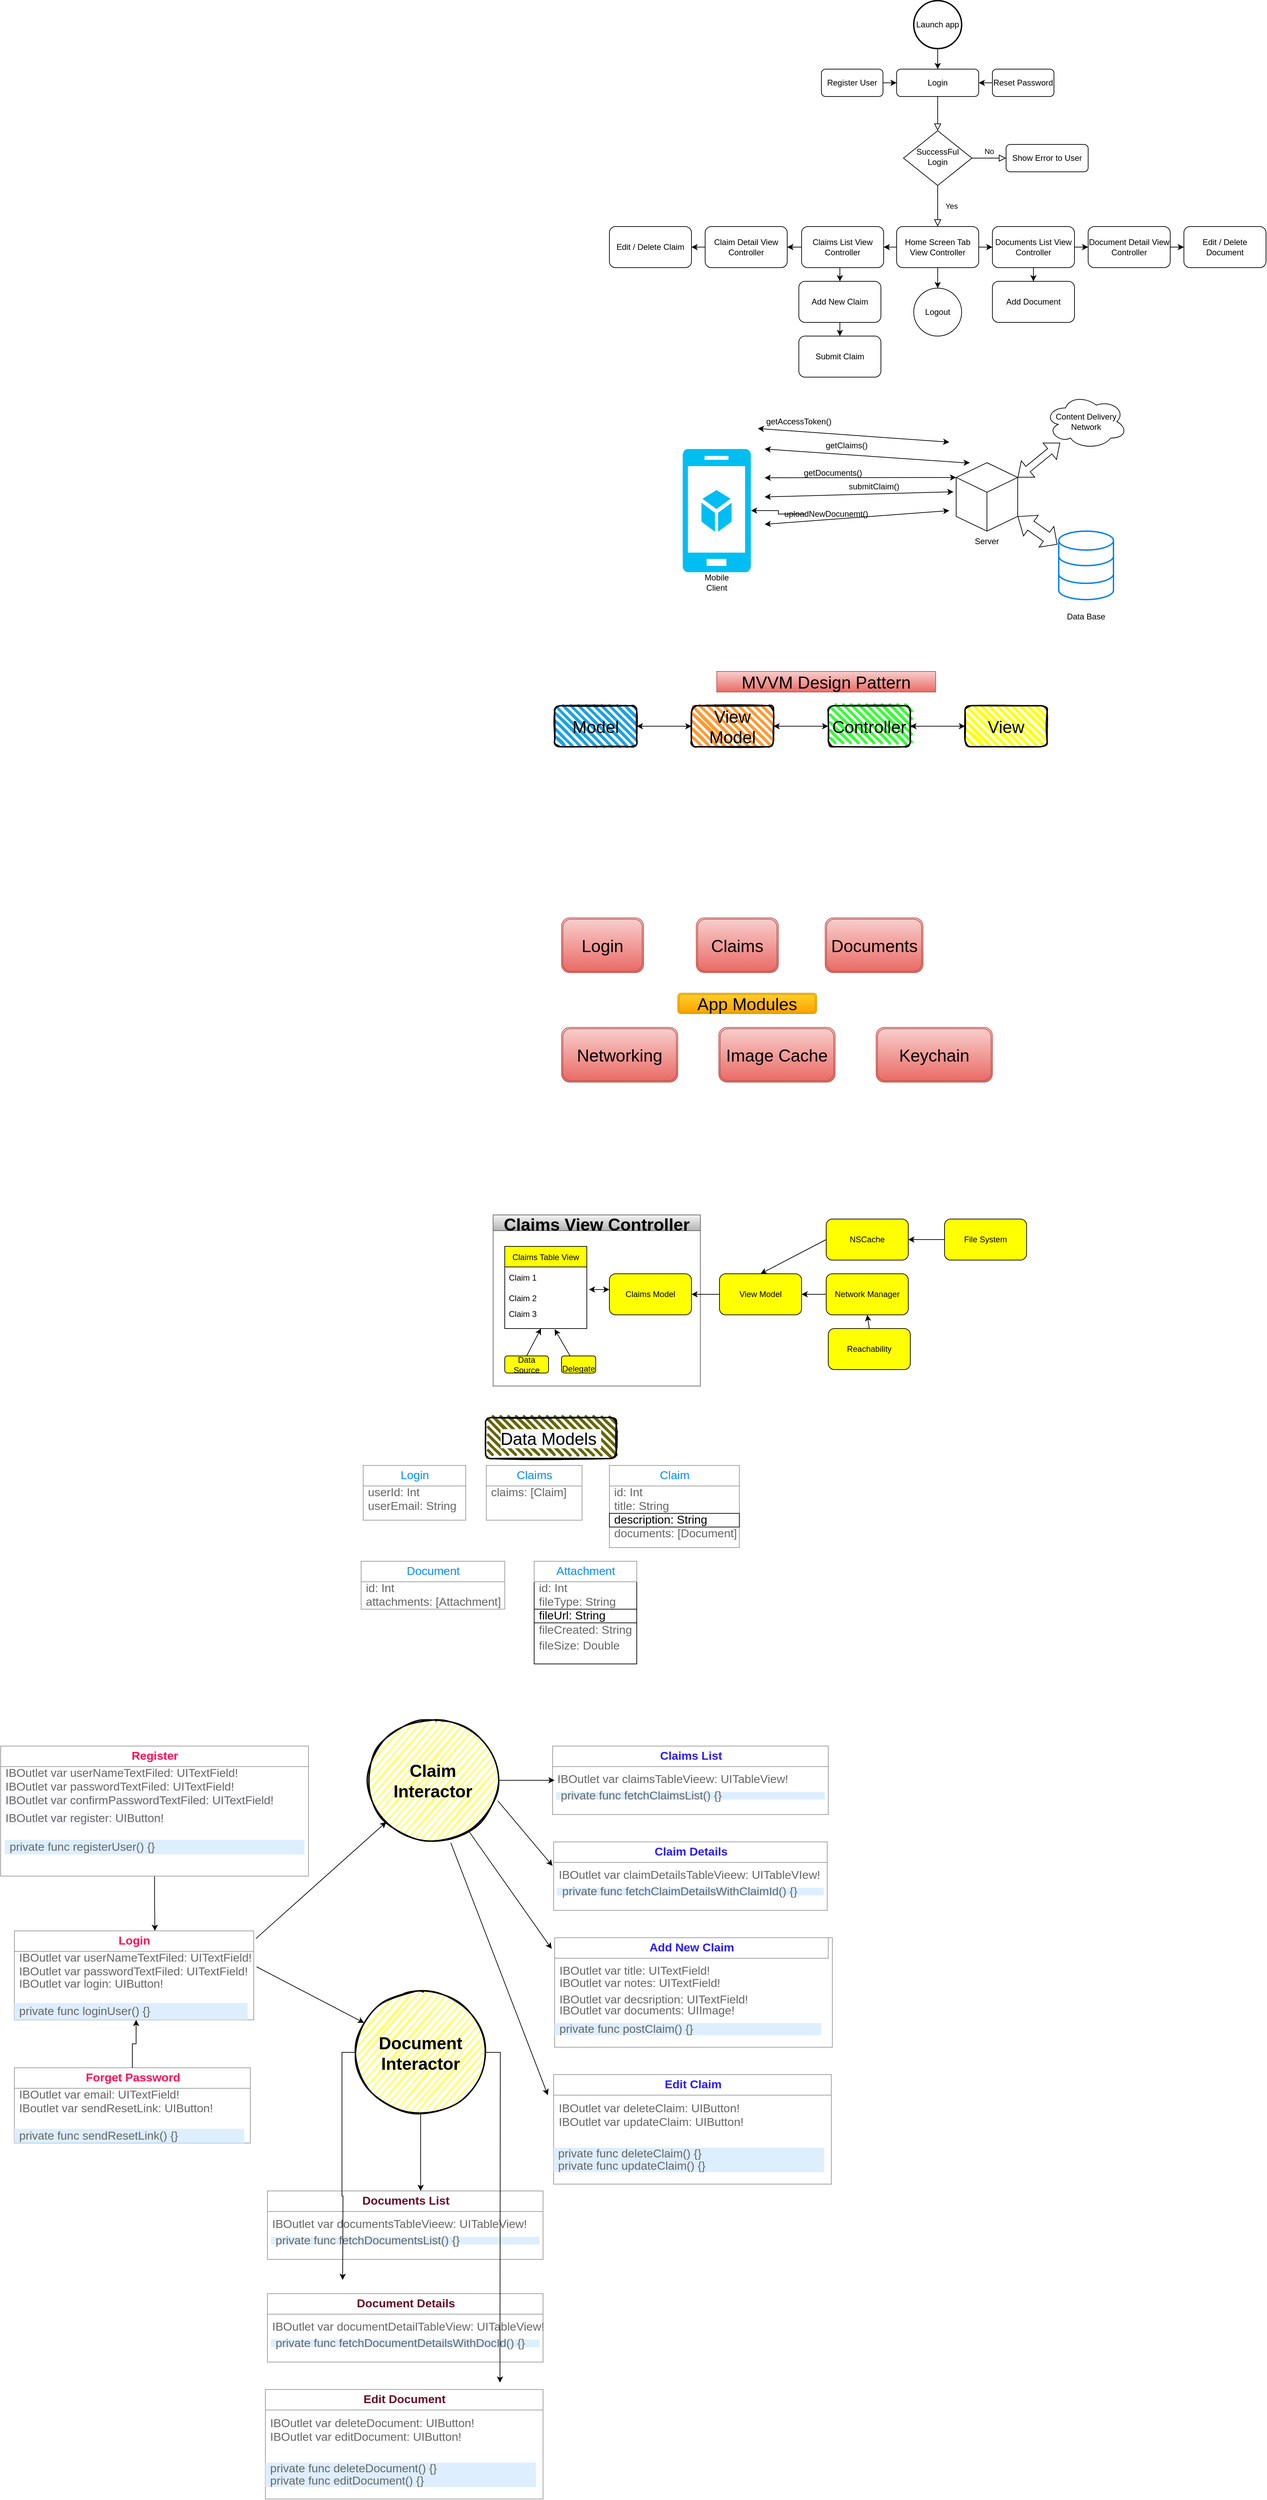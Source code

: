 <mxfile version="17.1.3" type="device"><diagram id="C5RBs43oDa-KdzZeNtuy" name="Page-1"><mxGraphModel dx="3348" dy="2079" grid="1" gridSize="10" guides="1" tooltips="1" connect="1" arrows="1" fold="1" page="1" pageScale="1" pageWidth="827" pageHeight="1169" math="0" shadow="0"><root><mxCell id="WIyWlLk6GJQsqaUBKTNV-0"/><mxCell id="WIyWlLk6GJQsqaUBKTNV-1" parent="WIyWlLk6GJQsqaUBKTNV-0"/><mxCell id="WIyWlLk6GJQsqaUBKTNV-2" value="" style="rounded=0;html=1;jettySize=auto;orthogonalLoop=1;fontSize=11;endArrow=block;endFill=0;endSize=8;strokeWidth=1;shadow=0;labelBackgroundColor=none;edgeStyle=orthogonalEdgeStyle;" parent="WIyWlLk6GJQsqaUBKTNV-1" source="WIyWlLk6GJQsqaUBKTNV-3" target="WIyWlLk6GJQsqaUBKTNV-6" edge="1"><mxGeometry relative="1" as="geometry"/></mxCell><mxCell id="WIyWlLk6GJQsqaUBKTNV-3" value="Login" style="rounded=1;whiteSpace=wrap;html=1;fontSize=12;glass=0;strokeWidth=1;shadow=0;" parent="WIyWlLk6GJQsqaUBKTNV-1" vertex="1"><mxGeometry x="160" y="80" width="120" height="40" as="geometry"/></mxCell><mxCell id="WIyWlLk6GJQsqaUBKTNV-4" value="Yes" style="rounded=0;html=1;jettySize=auto;orthogonalLoop=1;fontSize=11;endArrow=block;endFill=0;endSize=8;strokeWidth=1;shadow=0;labelBackgroundColor=none;edgeStyle=orthogonalEdgeStyle;" parent="WIyWlLk6GJQsqaUBKTNV-1" source="WIyWlLk6GJQsqaUBKTNV-6" edge="1"><mxGeometry y="20" relative="1" as="geometry"><mxPoint as="offset"/><mxPoint x="220" y="310" as="targetPoint"/></mxGeometry></mxCell><mxCell id="WIyWlLk6GJQsqaUBKTNV-5" value="No" style="edgeStyle=orthogonalEdgeStyle;rounded=0;html=1;jettySize=auto;orthogonalLoop=1;fontSize=11;endArrow=block;endFill=0;endSize=8;strokeWidth=1;shadow=0;labelBackgroundColor=none;" parent="WIyWlLk6GJQsqaUBKTNV-1" source="WIyWlLk6GJQsqaUBKTNV-6" target="WIyWlLk6GJQsqaUBKTNV-7" edge="1"><mxGeometry y="10" relative="1" as="geometry"><mxPoint as="offset"/></mxGeometry></mxCell><mxCell id="WIyWlLk6GJQsqaUBKTNV-6" value="SuccessFul Login" style="rhombus;whiteSpace=wrap;html=1;shadow=0;fontFamily=Helvetica;fontSize=12;align=center;strokeWidth=1;spacing=6;spacingTop=-4;" parent="WIyWlLk6GJQsqaUBKTNV-1" vertex="1"><mxGeometry x="170" y="170" width="100" height="80" as="geometry"/></mxCell><mxCell id="WIyWlLk6GJQsqaUBKTNV-7" value="Show Error to User" style="rounded=1;whiteSpace=wrap;html=1;fontSize=12;glass=0;strokeWidth=1;shadow=0;" parent="WIyWlLk6GJQsqaUBKTNV-1" vertex="1"><mxGeometry x="320" y="190" width="120" height="40" as="geometry"/></mxCell><mxCell id="OKa0hQnMfWTsNi4P2xOC-3" value="" style="edgeStyle=orthogonalEdgeStyle;rounded=0;orthogonalLoop=1;jettySize=auto;html=1;" edge="1" parent="WIyWlLk6GJQsqaUBKTNV-1" source="OKa0hQnMfWTsNi4P2xOC-0" target="WIyWlLk6GJQsqaUBKTNV-3"><mxGeometry relative="1" as="geometry"/></mxCell><mxCell id="OKa0hQnMfWTsNi4P2xOC-0" value="Register User" style="rounded=1;whiteSpace=wrap;html=1;" vertex="1" parent="WIyWlLk6GJQsqaUBKTNV-1"><mxGeometry x="50" y="80" width="90" height="40" as="geometry"/></mxCell><mxCell id="OKa0hQnMfWTsNi4P2xOC-5" style="edgeStyle=orthogonalEdgeStyle;rounded=0;orthogonalLoop=1;jettySize=auto;html=1;exitX=0;exitY=0.5;exitDx=0;exitDy=0;entryX=1;entryY=0.5;entryDx=0;entryDy=0;" edge="1" parent="WIyWlLk6GJQsqaUBKTNV-1" source="OKa0hQnMfWTsNi4P2xOC-1" target="WIyWlLk6GJQsqaUBKTNV-3"><mxGeometry relative="1" as="geometry"/></mxCell><mxCell id="OKa0hQnMfWTsNi4P2xOC-1" value="Reset Password" style="rounded=1;whiteSpace=wrap;html=1;" vertex="1" parent="WIyWlLk6GJQsqaUBKTNV-1"><mxGeometry x="300" y="80" width="90" height="40" as="geometry"/></mxCell><mxCell id="OKa0hQnMfWTsNi4P2xOC-9" value="" style="edgeStyle=orthogonalEdgeStyle;rounded=0;orthogonalLoop=1;jettySize=auto;html=1;" edge="1" parent="WIyWlLk6GJQsqaUBKTNV-1" source="OKa0hQnMfWTsNi4P2xOC-7" target="WIyWlLk6GJQsqaUBKTNV-3"><mxGeometry relative="1" as="geometry"/></mxCell><mxCell id="OKa0hQnMfWTsNi4P2xOC-7" value="Launch app" style="strokeWidth=2;html=1;shape=mxgraph.flowchart.start_2;whiteSpace=wrap;" vertex="1" parent="WIyWlLk6GJQsqaUBKTNV-1"><mxGeometry x="185" y="-20" width="70" height="70" as="geometry"/></mxCell><mxCell id="OKa0hQnMfWTsNi4P2xOC-8" style="edgeStyle=orthogonalEdgeStyle;rounded=0;orthogonalLoop=1;jettySize=auto;html=1;exitX=0.5;exitY=1;exitDx=0;exitDy=0;exitPerimeter=0;" edge="1" parent="WIyWlLk6GJQsqaUBKTNV-1" source="OKa0hQnMfWTsNi4P2xOC-7" target="OKa0hQnMfWTsNi4P2xOC-7"><mxGeometry relative="1" as="geometry"/></mxCell><mxCell id="OKa0hQnMfWTsNi4P2xOC-12" value="" style="edgeStyle=orthogonalEdgeStyle;rounded=0;orthogonalLoop=1;jettySize=auto;html=1;" edge="1" parent="WIyWlLk6GJQsqaUBKTNV-1" source="OKa0hQnMfWTsNi4P2xOC-10" target="OKa0hQnMfWTsNi4P2xOC-11"><mxGeometry relative="1" as="geometry"/></mxCell><mxCell id="OKa0hQnMfWTsNi4P2xOC-14" value="" style="edgeStyle=orthogonalEdgeStyle;rounded=0;orthogonalLoop=1;jettySize=auto;html=1;" edge="1" parent="WIyWlLk6GJQsqaUBKTNV-1" source="OKa0hQnMfWTsNi4P2xOC-10" target="OKa0hQnMfWTsNi4P2xOC-13"><mxGeometry relative="1" as="geometry"/></mxCell><mxCell id="OKa0hQnMfWTsNi4P2xOC-38" value="" style="edgeStyle=orthogonalEdgeStyle;rounded=0;orthogonalLoop=1;jettySize=auto;html=1;" edge="1" parent="WIyWlLk6GJQsqaUBKTNV-1" source="OKa0hQnMfWTsNi4P2xOC-10" target="OKa0hQnMfWTsNi4P2xOC-37"><mxGeometry relative="1" as="geometry"/></mxCell><mxCell id="OKa0hQnMfWTsNi4P2xOC-10" value="Home Screen Tab View Controller" style="rounded=1;whiteSpace=wrap;html=1;" vertex="1" parent="WIyWlLk6GJQsqaUBKTNV-1"><mxGeometry x="160" y="310" width="120" height="60" as="geometry"/></mxCell><mxCell id="OKa0hQnMfWTsNi4P2xOC-25" style="edgeStyle=orthogonalEdgeStyle;rounded=0;orthogonalLoop=1;jettySize=auto;html=1;exitX=0.5;exitY=1;exitDx=0;exitDy=0;entryX=0.5;entryY=0;entryDx=0;entryDy=0;" edge="1" parent="WIyWlLk6GJQsqaUBKTNV-1" source="OKa0hQnMfWTsNi4P2xOC-11" target="OKa0hQnMfWTsNi4P2xOC-17"><mxGeometry relative="1" as="geometry"/></mxCell><mxCell id="OKa0hQnMfWTsNi4P2xOC-27" value="" style="edgeStyle=orthogonalEdgeStyle;rounded=0;orthogonalLoop=1;jettySize=auto;html=1;" edge="1" parent="WIyWlLk6GJQsqaUBKTNV-1" source="OKa0hQnMfWTsNi4P2xOC-11" target="OKa0hQnMfWTsNi4P2xOC-26"><mxGeometry relative="1" as="geometry"/></mxCell><mxCell id="OKa0hQnMfWTsNi4P2xOC-11" value="Claims List View Controller" style="whiteSpace=wrap;html=1;rounded=1;" vertex="1" parent="WIyWlLk6GJQsqaUBKTNV-1"><mxGeometry x="21" y="310" width="120" height="60" as="geometry"/></mxCell><mxCell id="OKa0hQnMfWTsNi4P2xOC-29" value="" style="edgeStyle=orthogonalEdgeStyle;rounded=0;orthogonalLoop=1;jettySize=auto;html=1;" edge="1" parent="WIyWlLk6GJQsqaUBKTNV-1" source="OKa0hQnMfWTsNi4P2xOC-13" target="OKa0hQnMfWTsNi4P2xOC-28"><mxGeometry relative="1" as="geometry"/></mxCell><mxCell id="OKa0hQnMfWTsNi4P2xOC-32" style="edgeStyle=orthogonalEdgeStyle;rounded=0;orthogonalLoop=1;jettySize=auto;html=1;exitX=1;exitY=0.5;exitDx=0;exitDy=0;entryX=0;entryY=0.5;entryDx=0;entryDy=0;" edge="1" parent="WIyWlLk6GJQsqaUBKTNV-1" source="OKa0hQnMfWTsNi4P2xOC-13" target="OKa0hQnMfWTsNi4P2xOC-30"><mxGeometry relative="1" as="geometry"/></mxCell><mxCell id="OKa0hQnMfWTsNi4P2xOC-13" value="Documents List View Controller" style="whiteSpace=wrap;html=1;rounded=1;" vertex="1" parent="WIyWlLk6GJQsqaUBKTNV-1"><mxGeometry x="300" y="310" width="120" height="60" as="geometry"/></mxCell><mxCell id="OKa0hQnMfWTsNi4P2xOC-23" value="" style="edgeStyle=orthogonalEdgeStyle;rounded=0;orthogonalLoop=1;jettySize=auto;html=1;" edge="1" parent="WIyWlLk6GJQsqaUBKTNV-1" source="OKa0hQnMfWTsNi4P2xOC-17" target="OKa0hQnMfWTsNi4P2xOC-22"><mxGeometry relative="1" as="geometry"/></mxCell><mxCell id="OKa0hQnMfWTsNi4P2xOC-17" value="Add New Claim" style="whiteSpace=wrap;html=1;rounded=1;" vertex="1" parent="WIyWlLk6GJQsqaUBKTNV-1"><mxGeometry x="17" y="390" width="120" height="60" as="geometry"/></mxCell><mxCell id="OKa0hQnMfWTsNi4P2xOC-20" value="Edit / Delete Claim" style="whiteSpace=wrap;html=1;rounded=1;" vertex="1" parent="WIyWlLk6GJQsqaUBKTNV-1"><mxGeometry x="-260" y="310" width="120" height="60" as="geometry"/></mxCell><mxCell id="OKa0hQnMfWTsNi4P2xOC-22" value="Submit Claim" style="whiteSpace=wrap;html=1;rounded=1;" vertex="1" parent="WIyWlLk6GJQsqaUBKTNV-1"><mxGeometry x="17" y="470" width="120" height="60" as="geometry"/></mxCell><mxCell id="OKa0hQnMfWTsNi4P2xOC-36" style="edgeStyle=orthogonalEdgeStyle;rounded=0;orthogonalLoop=1;jettySize=auto;html=1;exitX=0;exitY=0.5;exitDx=0;exitDy=0;entryX=1;entryY=0.5;entryDx=0;entryDy=0;" edge="1" parent="WIyWlLk6GJQsqaUBKTNV-1" source="OKa0hQnMfWTsNi4P2xOC-26" target="OKa0hQnMfWTsNi4P2xOC-20"><mxGeometry relative="1" as="geometry"/></mxCell><mxCell id="OKa0hQnMfWTsNi4P2xOC-26" value="Claim Detail View Controller" style="whiteSpace=wrap;html=1;rounded=1;" vertex="1" parent="WIyWlLk6GJQsqaUBKTNV-1"><mxGeometry x="-120" y="310" width="120" height="60" as="geometry"/></mxCell><mxCell id="OKa0hQnMfWTsNi4P2xOC-28" value="Add Document" style="whiteSpace=wrap;html=1;rounded=1;" vertex="1" parent="WIyWlLk6GJQsqaUBKTNV-1"><mxGeometry x="300" y="390" width="120" height="60" as="geometry"/></mxCell><mxCell id="OKa0hQnMfWTsNi4P2xOC-34" value="" style="edgeStyle=orthogonalEdgeStyle;rounded=0;orthogonalLoop=1;jettySize=auto;html=1;" edge="1" parent="WIyWlLk6GJQsqaUBKTNV-1" source="OKa0hQnMfWTsNi4P2xOC-30" target="OKa0hQnMfWTsNi4P2xOC-33"><mxGeometry relative="1" as="geometry"/></mxCell><mxCell id="OKa0hQnMfWTsNi4P2xOC-30" value="Document Detail View Controller" style="whiteSpace=wrap;html=1;rounded=1;" vertex="1" parent="WIyWlLk6GJQsqaUBKTNV-1"><mxGeometry x="440" y="310" width="120" height="60" as="geometry"/></mxCell><mxCell id="OKa0hQnMfWTsNi4P2xOC-33" value="Edit / Delete Document" style="whiteSpace=wrap;html=1;rounded=1;" vertex="1" parent="WIyWlLk6GJQsqaUBKTNV-1"><mxGeometry x="580" y="310" width="120" height="60" as="geometry"/></mxCell><mxCell id="OKa0hQnMfWTsNi4P2xOC-37" value="Logout" style="ellipse;whiteSpace=wrap;html=1;aspect=fixed;" vertex="1" parent="WIyWlLk6GJQsqaUBKTNV-1"><mxGeometry x="185" y="400" width="70" height="70" as="geometry"/></mxCell><mxCell id="OJajP4fVT8tuFz1XV03v-0" value="" style="verticalLabelPosition=bottom;html=1;verticalAlign=top;align=center;strokeColor=none;fillColor=#00BEF2;shape=mxgraph.azure.mobile_services;pointerEvents=1;" vertex="1" parent="WIyWlLk6GJQsqaUBKTNV-1"><mxGeometry x="-153" y="635" width="100" height="180" as="geometry"/></mxCell><mxCell id="OJajP4fVT8tuFz1XV03v-1" value="Content Delivery Network" style="ellipse;shape=cloud;whiteSpace=wrap;html=1;" vertex="1" parent="WIyWlLk6GJQsqaUBKTNV-1"><mxGeometry x="377" y="555" width="120" height="80" as="geometry"/></mxCell><mxCell id="OJajP4fVT8tuFz1XV03v-2" value="" style="html=1;whiteSpace=wrap;shape=isoCube2;backgroundOutline=1;isoAngle=15;" vertex="1" parent="WIyWlLk6GJQsqaUBKTNV-1"><mxGeometry x="247" y="655" width="90" height="100" as="geometry"/></mxCell><mxCell id="OJajP4fVT8tuFz1XV03v-3" value="" style="html=1;verticalLabelPosition=bottom;align=center;labelBackgroundColor=#ffffff;verticalAlign=top;strokeWidth=2;strokeColor=#0080F0;shadow=0;dashed=0;shape=mxgraph.ios7.icons.data;" vertex="1" parent="WIyWlLk6GJQsqaUBKTNV-1"><mxGeometry x="397" y="755" width="80" height="100" as="geometry"/></mxCell><mxCell id="OJajP4fVT8tuFz1XV03v-4" value="Data Base" style="text;html=1;strokeColor=none;fillColor=none;align=center;verticalAlign=middle;whiteSpace=wrap;rounded=0;" vertex="1" parent="WIyWlLk6GJQsqaUBKTNV-1"><mxGeometry x="407" y="865" width="60" height="30" as="geometry"/></mxCell><mxCell id="OJajP4fVT8tuFz1XV03v-5" value="Server" style="text;html=1;strokeColor=none;fillColor=none;align=center;verticalAlign=middle;whiteSpace=wrap;rounded=0;" vertex="1" parent="WIyWlLk6GJQsqaUBKTNV-1"><mxGeometry x="262" y="755" width="60" height="30" as="geometry"/></mxCell><mxCell id="OJajP4fVT8tuFz1XV03v-6" value="getClaims()" style="text;html=1;strokeColor=none;fillColor=none;align=center;verticalAlign=middle;whiteSpace=wrap;rounded=0;" vertex="1" parent="WIyWlLk6GJQsqaUBKTNV-1"><mxGeometry x="57" y="615" width="60" height="30" as="geometry"/></mxCell><mxCell id="OJajP4fVT8tuFz1XV03v-7" value="getDocuments()" style="text;html=1;strokeColor=none;fillColor=none;align=center;verticalAlign=middle;whiteSpace=wrap;rounded=0;" vertex="1" parent="WIyWlLk6GJQsqaUBKTNV-1"><mxGeometry x="37" y="655" width="60" height="30" as="geometry"/></mxCell><mxCell id="OJajP4fVT8tuFz1XV03v-8" value="" style="shape=flexArrow;endArrow=classic;startArrow=classic;html=1;rounded=0;exitX=0;exitY=0;exitDx=90;exitDy=21.607;exitPerimeter=0;" edge="1" parent="WIyWlLk6GJQsqaUBKTNV-1" source="OJajP4fVT8tuFz1XV03v-2" target="OJajP4fVT8tuFz1XV03v-1"><mxGeometry width="100" height="100" relative="1" as="geometry"><mxPoint x="367" y="755" as="sourcePoint"/><mxPoint x="467" y="655" as="targetPoint"/></mxGeometry></mxCell><mxCell id="OJajP4fVT8tuFz1XV03v-9" value="" style="shape=flexArrow;endArrow=classic;startArrow=classic;html=1;rounded=0;width=16;endSize=7.33;entryX=0;entryY=0;entryDx=90;entryDy=78.393;entryPerimeter=0;exitX=-0.025;exitY=0.195;exitDx=0;exitDy=0;exitPerimeter=0;" edge="1" parent="WIyWlLk6GJQsqaUBKTNV-1" source="OJajP4fVT8tuFz1XV03v-3" target="OJajP4fVT8tuFz1XV03v-2"><mxGeometry width="100" height="100" relative="1" as="geometry"><mxPoint x="327" y="915" as="sourcePoint"/><mxPoint x="427" y="815" as="targetPoint"/></mxGeometry></mxCell><mxCell id="OJajP4fVT8tuFz1XV03v-10" value="submitClaim()" style="text;html=1;strokeColor=none;fillColor=none;align=center;verticalAlign=middle;whiteSpace=wrap;rounded=0;" vertex="1" parent="WIyWlLk6GJQsqaUBKTNV-1"><mxGeometry x="97" y="675" width="60" height="30" as="geometry"/></mxCell><mxCell id="OJajP4fVT8tuFz1XV03v-11" value="" style="edgeStyle=orthogonalEdgeStyle;rounded=0;orthogonalLoop=1;jettySize=auto;html=1;" edge="1" parent="WIyWlLk6GJQsqaUBKTNV-1" source="OJajP4fVT8tuFz1XV03v-12" target="OJajP4fVT8tuFz1XV03v-0"><mxGeometry relative="1" as="geometry"/></mxCell><mxCell id="OJajP4fVT8tuFz1XV03v-12" value="uploadNewDocunemt()" style="text;html=1;strokeColor=none;fillColor=none;align=center;verticalAlign=middle;whiteSpace=wrap;rounded=0;" vertex="1" parent="WIyWlLk6GJQsqaUBKTNV-1"><mxGeometry x="27" y="715" width="60" height="30" as="geometry"/></mxCell><mxCell id="OJajP4fVT8tuFz1XV03v-13" value="" style="endArrow=classic;startArrow=classic;html=1;rounded=0;" edge="1" parent="WIyWlLk6GJQsqaUBKTNV-1"><mxGeometry width="50" height="50" relative="1" as="geometry"><mxPoint x="-33" y="635" as="sourcePoint"/><mxPoint x="267" y="655" as="targetPoint"/><Array as="points"><mxPoint x="257" y="655"/></Array></mxGeometry></mxCell><mxCell id="OJajP4fVT8tuFz1XV03v-14" value="" style="endArrow=classic;startArrow=classic;html=1;rounded=0;entryX=0;entryY=0;entryDx=0;entryDy=21.607;entryPerimeter=0;" edge="1" parent="WIyWlLk6GJQsqaUBKTNV-1" target="OJajP4fVT8tuFz1XV03v-2"><mxGeometry width="50" height="50" relative="1" as="geometry"><mxPoint x="-33" y="677" as="sourcePoint"/><mxPoint x="37" y="655" as="targetPoint"/></mxGeometry></mxCell><mxCell id="OJajP4fVT8tuFz1XV03v-15" value="" style="endArrow=classic;startArrow=classic;html=1;rounded=0;entryX=-0.044;entryY=0.425;entryDx=0;entryDy=0;entryPerimeter=0;" edge="1" parent="WIyWlLk6GJQsqaUBKTNV-1" target="OJajP4fVT8tuFz1XV03v-2"><mxGeometry width="50" height="50" relative="1" as="geometry"><mxPoint x="-33" y="705" as="sourcePoint"/><mxPoint x="47" y="695" as="targetPoint"/></mxGeometry></mxCell><mxCell id="OJajP4fVT8tuFz1XV03v-16" value="" style="endArrow=classic;startArrow=classic;html=1;rounded=0;" edge="1" parent="WIyWlLk6GJQsqaUBKTNV-1"><mxGeometry width="50" height="50" relative="1" as="geometry"><mxPoint x="237" y="725" as="sourcePoint"/><mxPoint x="-33" y="745" as="targetPoint"/></mxGeometry></mxCell><mxCell id="OJajP4fVT8tuFz1XV03v-17" value="" style="endArrow=classic;startArrow=classic;html=1;rounded=0;" edge="1" parent="WIyWlLk6GJQsqaUBKTNV-1"><mxGeometry width="50" height="50" relative="1" as="geometry"><mxPoint x="-43" y="605" as="sourcePoint"/><mxPoint x="237" y="625" as="targetPoint"/></mxGeometry></mxCell><mxCell id="OJajP4fVT8tuFz1XV03v-18" value="getAccessToken()" style="text;html=1;strokeColor=none;fillColor=none;align=center;verticalAlign=middle;whiteSpace=wrap;rounded=0;" vertex="1" parent="WIyWlLk6GJQsqaUBKTNV-1"><mxGeometry x="-13" y="580" width="60" height="30" as="geometry"/></mxCell><mxCell id="OJajP4fVT8tuFz1XV03v-19" value="Mobile Client" style="text;html=1;strokeColor=none;fillColor=none;align=center;verticalAlign=middle;whiteSpace=wrap;rounded=0;" vertex="1" parent="WIyWlLk6GJQsqaUBKTNV-1"><mxGeometry x="-133" y="815" width="60" height="30" as="geometry"/></mxCell><mxCell id="kLommFuvqk5jo1QUTE7d-10" style="edgeStyle=orthogonalEdgeStyle;rounded=0;orthogonalLoop=1;jettySize=auto;html=1;entryX=0;entryY=0.5;entryDx=0;entryDy=0;fontSize=25;fontColor=#000000;" edge="1" parent="WIyWlLk6GJQsqaUBKTNV-1" source="kLommFuvqk5jo1QUTE7d-0" target="kLommFuvqk5jo1QUTE7d-2"><mxGeometry relative="1" as="geometry"/></mxCell><mxCell id="kLommFuvqk5jo1QUTE7d-0" value="&lt;font style=&quot;font-size: 25px&quot;&gt;Model&lt;/font&gt;" style="rounded=1;whiteSpace=wrap;html=1;strokeWidth=2;fillWeight=4;hachureGap=8;hachureAngle=45;fillColor=#1ba1e2;sketch=1;" vertex="1" parent="WIyWlLk6GJQsqaUBKTNV-1"><mxGeometry x="-340" y="1010" width="120" height="60" as="geometry"/></mxCell><mxCell id="kLommFuvqk5jo1QUTE7d-5" value="" style="edgeStyle=orthogonalEdgeStyle;rounded=0;orthogonalLoop=1;jettySize=auto;html=1;fontSize=25;fontColor=#000000;" edge="1" parent="WIyWlLk6GJQsqaUBKTNV-1" source="kLommFuvqk5jo1QUTE7d-2" target="kLommFuvqk5jo1QUTE7d-4"><mxGeometry relative="1" as="geometry"/></mxCell><mxCell id="kLommFuvqk5jo1QUTE7d-9" value="" style="edgeStyle=orthogonalEdgeStyle;rounded=0;orthogonalLoop=1;jettySize=auto;html=1;fontSize=25;fontColor=#000000;" edge="1" parent="WIyWlLk6GJQsqaUBKTNV-1" source="kLommFuvqk5jo1QUTE7d-2" target="kLommFuvqk5jo1QUTE7d-0"><mxGeometry relative="1" as="geometry"/></mxCell><mxCell id="kLommFuvqk5jo1QUTE7d-2" value="&lt;span style=&quot;font-size: 25px&quot;&gt;View Model&lt;/span&gt;" style="whiteSpace=wrap;html=1;fillColor=#FF9933;rounded=1;strokeWidth=2;fillWeight=4;hachureGap=8;hachureAngle=45;sketch=1;" vertex="1" parent="WIyWlLk6GJQsqaUBKTNV-1"><mxGeometry x="-140" y="1010" width="120" height="60" as="geometry"/></mxCell><mxCell id="kLommFuvqk5jo1QUTE7d-7" value="" style="edgeStyle=orthogonalEdgeStyle;rounded=0;orthogonalLoop=1;jettySize=auto;html=1;fontSize=25;fontColor=#000000;" edge="1" parent="WIyWlLk6GJQsqaUBKTNV-1" source="kLommFuvqk5jo1QUTE7d-4" target="kLommFuvqk5jo1QUTE7d-6"><mxGeometry relative="1" as="geometry"/></mxCell><mxCell id="kLommFuvqk5jo1QUTE7d-8" style="edgeStyle=orthogonalEdgeStyle;rounded=0;orthogonalLoop=1;jettySize=auto;html=1;entryX=1;entryY=0.5;entryDx=0;entryDy=0;fontSize=25;fontColor=#000000;" edge="1" parent="WIyWlLk6GJQsqaUBKTNV-1" source="kLommFuvqk5jo1QUTE7d-4" target="kLommFuvqk5jo1QUTE7d-2"><mxGeometry relative="1" as="geometry"/></mxCell><mxCell id="kLommFuvqk5jo1QUTE7d-4" value="&lt;span style=&quot;font-size: 25px&quot;&gt;Controller&lt;/span&gt;" style="whiteSpace=wrap;html=1;fillColor=#33FF33;rounded=1;strokeWidth=2;fillWeight=4;hachureGap=8;hachureAngle=45;sketch=1;" vertex="1" parent="WIyWlLk6GJQsqaUBKTNV-1"><mxGeometry x="60" y="1010" width="120" height="60" as="geometry"/></mxCell><mxCell id="kLommFuvqk5jo1QUTE7d-11" style="edgeStyle=orthogonalEdgeStyle;rounded=0;orthogonalLoop=1;jettySize=auto;html=1;entryX=1;entryY=0.5;entryDx=0;entryDy=0;fontSize=25;fontColor=#000000;" edge="1" parent="WIyWlLk6GJQsqaUBKTNV-1" source="kLommFuvqk5jo1QUTE7d-6" target="kLommFuvqk5jo1QUTE7d-4"><mxGeometry relative="1" as="geometry"/></mxCell><mxCell id="kLommFuvqk5jo1QUTE7d-6" value="&lt;span style=&quot;font-size: 25px&quot;&gt;View&lt;/span&gt;" style="rounded=1;whiteSpace=wrap;html=1;fillColor=#FFFF00;strokeWidth=2;fillWeight=4;hachureGap=8;hachureAngle=45;sketch=1;" vertex="1" parent="WIyWlLk6GJQsqaUBKTNV-1"><mxGeometry x="260" y="1010" width="120" height="60" as="geometry"/></mxCell><mxCell id="kLommFuvqk5jo1QUTE7d-12" value="MVVM Design Pattern" style="text;html=1;fillColor=#f8cecc;align=center;verticalAlign=middle;whiteSpace=wrap;rounded=0;fontSize=25;strokeColor=#b85450;gradientColor=#ea6b66;" vertex="1" parent="WIyWlLk6GJQsqaUBKTNV-1"><mxGeometry x="-103" y="960" width="320" height="30" as="geometry"/></mxCell><mxCell id="kLommFuvqk5jo1QUTE7d-13" value="Login" style="shape=ext;double=1;rounded=1;whiteSpace=wrap;html=1;fontSize=25;fillColor=#f8cecc;gradientColor=#ea6b66;strokeColor=#b85450;" vertex="1" parent="WIyWlLk6GJQsqaUBKTNV-1"><mxGeometry x="-330" y="1320" width="120" height="80" as="geometry"/></mxCell><mxCell id="kLommFuvqk5jo1QUTE7d-14" value="Claims" style="shape=ext;double=1;rounded=1;whiteSpace=wrap;html=1;fontSize=25;fillColor=#f8cecc;gradientColor=#ea6b66;strokeColor=#b85450;" vertex="1" parent="WIyWlLk6GJQsqaUBKTNV-1"><mxGeometry x="-133" y="1320" width="120" height="80" as="geometry"/></mxCell><mxCell id="kLommFuvqk5jo1QUTE7d-16" value="Documents" style="shape=ext;double=1;rounded=1;whiteSpace=wrap;html=1;fontSize=25;fillColor=#f8cecc;gradientColor=#ea6b66;strokeColor=#b85450;" vertex="1" parent="WIyWlLk6GJQsqaUBKTNV-1"><mxGeometry x="55.5" y="1320" width="143" height="80" as="geometry"/></mxCell><mxCell id="kLommFuvqk5jo1QUTE7d-19" value="Networking" style="shape=ext;double=1;rounded=1;whiteSpace=wrap;html=1;fontSize=25;fillColor=#f8cecc;gradientColor=#ea6b66;strokeColor=#b85450;" vertex="1" parent="WIyWlLk6GJQsqaUBKTNV-1"><mxGeometry x="-330" y="1480" width="170" height="80" as="geometry"/></mxCell><mxCell id="kLommFuvqk5jo1QUTE7d-21" value="Image Cache" style="shape=ext;double=1;rounded=1;whiteSpace=wrap;html=1;fontSize=25;fillColor=#f8cecc;gradientColor=#ea6b66;strokeColor=#b85450;" vertex="1" parent="WIyWlLk6GJQsqaUBKTNV-1"><mxGeometry x="-100" y="1480" width="170" height="80" as="geometry"/></mxCell><mxCell id="kLommFuvqk5jo1QUTE7d-23" value="Keychain" style="shape=ext;double=1;rounded=1;whiteSpace=wrap;html=1;fontSize=25;fillColor=#f8cecc;gradientColor=#ea6b66;strokeColor=#b85450;" vertex="1" parent="WIyWlLk6GJQsqaUBKTNV-1"><mxGeometry x="130" y="1480" width="170" height="80" as="geometry"/></mxCell><mxCell id="kLommFuvqk5jo1QUTE7d-25" value="App Modules" style="shape=ext;double=1;rounded=1;whiteSpace=wrap;html=1;fontSize=25;fillColor=#ffcd28;strokeColor=#d79b00;gradientColor=#ffa500;" vertex="1" parent="WIyWlLk6GJQsqaUBKTNV-1"><mxGeometry x="-160" y="1430" width="203" height="30" as="geometry"/></mxCell><mxCell id="kLommFuvqk5jo1QUTE7d-26" value="Claims View Controller" style="swimlane;fontSize=25;fillColor=#f5f5f5;gradientColor=#b3b3b3;strokeColor=#666666;" vertex="1" parent="WIyWlLk6GJQsqaUBKTNV-1"><mxGeometry x="-430" y="1754" width="303" height="250" as="geometry"/></mxCell><mxCell id="kLommFuvqk5jo1QUTE7d-27" value="&lt;font style=&quot;font-size: 12px&quot;&gt;Delegate&lt;/font&gt;&lt;br&gt;" style="rounded=1;whiteSpace=wrap;html=1;fontSize=25;fontColor=#000000;fillColor=#FFFF00;" vertex="1" parent="kLommFuvqk5jo1QUTE7d-26"><mxGeometry x="100" y="206" width="50" height="25" as="geometry"/></mxCell><mxCell id="kLommFuvqk5jo1QUTE7d-28" value="Data Source" style="rounded=1;whiteSpace=wrap;html=1;fontSize=12;fontColor=#000000;fillColor=#FFFF00;" vertex="1" parent="kLommFuvqk5jo1QUTE7d-26"><mxGeometry x="17" y="206" width="64" height="25" as="geometry"/></mxCell><mxCell id="kLommFuvqk5jo1QUTE7d-29" value="Claims Table View" style="swimlane;fontStyle=0;childLayout=stackLayout;horizontal=1;startSize=30;horizontalStack=0;resizeParent=1;resizeParentMax=0;resizeLast=0;collapsible=1;marginBottom=0;fontSize=12;fontColor=#000000;fillColor=#FFFF00;" vertex="1" parent="kLommFuvqk5jo1QUTE7d-26"><mxGeometry x="17" y="46" width="120" height="120" as="geometry"/></mxCell><mxCell id="kLommFuvqk5jo1QUTE7d-30" value="Claim 1" style="text;strokeColor=none;fillColor=none;align=left;verticalAlign=middle;spacingLeft=4;spacingRight=4;overflow=hidden;points=[[0,0.5],[1,0.5]];portConstraint=eastwest;rotatable=0;fontSize=12;fontColor=#000000;" vertex="1" parent="kLommFuvqk5jo1QUTE7d-29"><mxGeometry y="30" width="120" height="30" as="geometry"/></mxCell><mxCell id="kLommFuvqk5jo1QUTE7d-31" value="Claim 2" style="text;strokeColor=none;fillColor=none;align=left;verticalAlign=middle;spacingLeft=4;spacingRight=4;overflow=hidden;points=[[0,0.5],[1,0.5]];portConstraint=eastwest;rotatable=0;fontSize=12;fontColor=#000000;" vertex="1" parent="kLommFuvqk5jo1QUTE7d-29"><mxGeometry y="60" width="120" height="30" as="geometry"/></mxCell><mxCell id="kLommFuvqk5jo1QUTE7d-32" value="Claim 3&#10;" style="text;strokeColor=none;fillColor=none;align=left;verticalAlign=middle;spacingLeft=4;spacingRight=4;overflow=hidden;points=[[0,0.5],[1,0.5]];portConstraint=eastwest;rotatable=0;fontSize=12;fontColor=#000000;" vertex="1" parent="kLommFuvqk5jo1QUTE7d-29"><mxGeometry y="90" width="120" height="30" as="geometry"/></mxCell><mxCell id="kLommFuvqk5jo1QUTE7d-33" value="Claims Model" style="rounded=1;whiteSpace=wrap;html=1;fontSize=12;fontColor=#000000;fillColor=#FFFF00;" vertex="1" parent="kLommFuvqk5jo1QUTE7d-26"><mxGeometry x="170" y="86" width="120" height="60" as="geometry"/></mxCell><mxCell id="kLommFuvqk5jo1QUTE7d-39" value="" style="endArrow=classic;html=1;rounded=0;fontSize=12;fontColor=#000000;exitX=0.5;exitY=0;exitDx=0;exitDy=0;" edge="1" parent="kLommFuvqk5jo1QUTE7d-26" source="kLommFuvqk5jo1QUTE7d-28"><mxGeometry width="50" height="50" relative="1" as="geometry"><mxPoint x="20" y="216" as="sourcePoint"/><mxPoint x="70" y="166" as="targetPoint"/></mxGeometry></mxCell><mxCell id="kLommFuvqk5jo1QUTE7d-41" value="" style="endArrow=classic;html=1;rounded=0;fontSize=12;fontColor=#000000;entryX=0.608;entryY=1.033;entryDx=0;entryDy=0;entryPerimeter=0;exitX=0.25;exitY=0;exitDx=0;exitDy=0;" edge="1" parent="kLommFuvqk5jo1QUTE7d-26" source="kLommFuvqk5jo1QUTE7d-27" target="kLommFuvqk5jo1QUTE7d-32"><mxGeometry width="50" height="50" relative="1" as="geometry"><mxPoint x="110" y="226" as="sourcePoint"/><mxPoint x="160" y="176" as="targetPoint"/></mxGeometry></mxCell><mxCell id="kLommFuvqk5jo1QUTE7d-42" value="" style="endArrow=classic;startArrow=classic;html=1;rounded=0;fontSize=12;fontColor=#000000;exitX=1.025;exitY=0.1;exitDx=0;exitDy=0;exitPerimeter=0;entryX=0;entryY=0.383;entryDx=0;entryDy=0;entryPerimeter=0;" edge="1" parent="kLommFuvqk5jo1QUTE7d-26" source="kLommFuvqk5jo1QUTE7d-31" target="kLommFuvqk5jo1QUTE7d-33"><mxGeometry width="50" height="50" relative="1" as="geometry"><mxPoint x="130" y="156" as="sourcePoint"/><mxPoint x="160" y="109" as="targetPoint"/></mxGeometry></mxCell><mxCell id="kLommFuvqk5jo1QUTE7d-47" value="" style="edgeStyle=orthogonalEdgeStyle;rounded=0;orthogonalLoop=1;jettySize=auto;html=1;fontSize=12;fontColor=#000000;" edge="1" parent="WIyWlLk6GJQsqaUBKTNV-1" source="kLommFuvqk5jo1QUTE7d-34" target="kLommFuvqk5jo1QUTE7d-33"><mxGeometry relative="1" as="geometry"/></mxCell><mxCell id="kLommFuvqk5jo1QUTE7d-34" value="View Model" style="rounded=1;whiteSpace=wrap;html=1;fontSize=12;fontColor=#000000;fillColor=#FFFF00;" vertex="1" parent="WIyWlLk6GJQsqaUBKTNV-1"><mxGeometry x="-99" y="1840" width="120" height="60" as="geometry"/></mxCell><mxCell id="kLommFuvqk5jo1QUTE7d-35" value="File System" style="rounded=1;whiteSpace=wrap;html=1;fontSize=12;fontColor=#000000;fillColor=#FFFF00;" vertex="1" parent="WIyWlLk6GJQsqaUBKTNV-1"><mxGeometry x="230" y="1760" width="120" height="60" as="geometry"/></mxCell><mxCell id="kLommFuvqk5jo1QUTE7d-36" value="NSCache" style="rounded=1;whiteSpace=wrap;html=1;fontSize=12;fontColor=#000000;fillColor=#FFFF00;" vertex="1" parent="WIyWlLk6GJQsqaUBKTNV-1"><mxGeometry x="57" y="1760" width="120" height="60" as="geometry"/></mxCell><mxCell id="kLommFuvqk5jo1QUTE7d-46" value="" style="edgeStyle=orthogonalEdgeStyle;rounded=0;orthogonalLoop=1;jettySize=auto;html=1;fontSize=12;fontColor=#000000;" edge="1" parent="WIyWlLk6GJQsqaUBKTNV-1" source="kLommFuvqk5jo1QUTE7d-37" target="kLommFuvqk5jo1QUTE7d-34"><mxGeometry relative="1" as="geometry"/></mxCell><mxCell id="kLommFuvqk5jo1QUTE7d-37" value="Network Manager" style="rounded=1;whiteSpace=wrap;html=1;fontSize=12;fontColor=#000000;fillColor=#FFFF00;" vertex="1" parent="WIyWlLk6GJQsqaUBKTNV-1"><mxGeometry x="57" y="1840" width="120" height="60" as="geometry"/></mxCell><mxCell id="kLommFuvqk5jo1QUTE7d-38" value="Reachability" style="rounded=1;whiteSpace=wrap;html=1;fontSize=12;fontColor=#000000;fillColor=#FFFF00;" vertex="1" parent="WIyWlLk6GJQsqaUBKTNV-1"><mxGeometry x="60" y="1920" width="120" height="60" as="geometry"/></mxCell><mxCell id="kLommFuvqk5jo1QUTE7d-43" value="" style="endArrow=classic;html=1;rounded=0;fontSize=12;fontColor=#000000;exitX=0;exitY=0.5;exitDx=0;exitDy=0;entryX=1;entryY=0.5;entryDx=0;entryDy=0;" edge="1" parent="WIyWlLk6GJQsqaUBKTNV-1" source="kLommFuvqk5jo1QUTE7d-35" target="kLommFuvqk5jo1QUTE7d-36"><mxGeometry width="50" height="50" relative="1" as="geometry"><mxPoint x="190" y="1820" as="sourcePoint"/><mxPoint x="180" y="1780" as="targetPoint"/></mxGeometry></mxCell><mxCell id="kLommFuvqk5jo1QUTE7d-44" value="" style="endArrow=classic;html=1;rounded=0;fontSize=12;fontColor=#000000;exitX=0;exitY=0.5;exitDx=0;exitDy=0;entryX=0.5;entryY=0;entryDx=0;entryDy=0;" edge="1" parent="WIyWlLk6GJQsqaUBKTNV-1" source="kLommFuvqk5jo1QUTE7d-36" target="kLommFuvqk5jo1QUTE7d-34"><mxGeometry width="50" height="50" relative="1" as="geometry"><mxPoint x="-10" y="1810" as="sourcePoint"/><mxPoint x="40" y="1760" as="targetPoint"/></mxGeometry></mxCell><mxCell id="kLommFuvqk5jo1QUTE7d-45" value="" style="endArrow=classic;html=1;rounded=0;fontSize=12;fontColor=#000000;entryX=0.5;entryY=1;entryDx=0;entryDy=0;exitX=0.5;exitY=0;exitDx=0;exitDy=0;" edge="1" parent="WIyWlLk6GJQsqaUBKTNV-1" source="kLommFuvqk5jo1QUTE7d-38" target="kLommFuvqk5jo1QUTE7d-37"><mxGeometry width="50" height="50" relative="1" as="geometry"><mxPoint x="90" y="1950" as="sourcePoint"/><mxPoint x="140" y="1900" as="targetPoint"/></mxGeometry></mxCell><mxCell id="kLommFuvqk5jo1QUTE7d-62" value="" style="strokeWidth=1;shadow=0;dashed=0;align=center;html=1;shape=mxgraph.mockup.forms.rrect;rSize=0;strokeColor=#999999;fillColor=#ffffff;fontSize=12;fontColor=#000000;" vertex="1" parent="WIyWlLk6GJQsqaUBKTNV-1"><mxGeometry x="-620" y="2120" width="150" height="80" as="geometry"/></mxCell><mxCell id="kLommFuvqk5jo1QUTE7d-63" value="Login" style="strokeWidth=1;shadow=0;dashed=0;align=center;html=1;shape=mxgraph.mockup.forms.rrect;rSize=0;strokeColor=#999999;fontColor=#008cff;fontSize=17;fillColor=#ffffff;resizeWidth=1;" vertex="1" parent="kLommFuvqk5jo1QUTE7d-62"><mxGeometry width="150" height="30" relative="1" as="geometry"/></mxCell><mxCell id="kLommFuvqk5jo1QUTE7d-64" value="userId: Int" style="strokeWidth=1;shadow=0;dashed=0;align=center;html=1;shape=mxgraph.mockup.forms.anchor;fontSize=17;fontColor=#666666;align=left;spacingLeft=5;resizeWidth=1;fillColor=#FFFF00;" vertex="1" parent="kLommFuvqk5jo1QUTE7d-62"><mxGeometry width="150" height="20" relative="1" as="geometry"><mxPoint y="30" as="offset"/></mxGeometry></mxCell><mxCell id="kLommFuvqk5jo1QUTE7d-65" value="userEmail: String" style="strokeWidth=1;shadow=0;dashed=0;align=center;html=1;shape=mxgraph.mockup.forms.anchor;fontSize=17;fontColor=#666666;align=left;spacingLeft=5;resizeWidth=1;fillColor=#FFFF00;" vertex="1" parent="kLommFuvqk5jo1QUTE7d-62"><mxGeometry width="150" height="20" relative="1" as="geometry"><mxPoint y="50" as="offset"/></mxGeometry></mxCell><mxCell id="kLommFuvqk5jo1QUTE7d-68" value="" style="strokeWidth=1;shadow=0;dashed=0;align=center;html=1;shape=mxgraph.mockup.forms.rrect;rSize=0;strokeColor=#999999;fillColor=#ffffff;fontSize=12;fontColor=#000000;" vertex="1" parent="WIyWlLk6GJQsqaUBKTNV-1"><mxGeometry x="-440" y="2120" width="140" height="80" as="geometry"/></mxCell><mxCell id="kLommFuvqk5jo1QUTE7d-69" value="Claims" style="strokeWidth=1;shadow=0;dashed=0;align=center;html=1;shape=mxgraph.mockup.forms.rrect;rSize=0;strokeColor=#999999;fontColor=#008cff;fontSize=17;fillColor=#ffffff;resizeWidth=1;" vertex="1" parent="kLommFuvqk5jo1QUTE7d-68"><mxGeometry width="140" height="30" relative="1" as="geometry"/></mxCell><mxCell id="kLommFuvqk5jo1QUTE7d-70" value="claims: [Claim]" style="strokeWidth=1;shadow=0;dashed=0;align=center;html=1;shape=mxgraph.mockup.forms.anchor;fontSize=17;fontColor=#666666;align=left;spacingLeft=5;resizeWidth=1;fillColor=#FFFF00;" vertex="1" parent="kLommFuvqk5jo1QUTE7d-68"><mxGeometry width="140" height="20" relative="1" as="geometry"><mxPoint y="30" as="offset"/></mxGeometry></mxCell><mxCell id="kLommFuvqk5jo1QUTE7d-74" value="" style="strokeWidth=1;shadow=0;dashed=0;align=center;html=1;shape=mxgraph.mockup.forms.rrect;rSize=0;strokeColor=#999999;fillColor=#ffffff;fontSize=12;fontColor=#000000;" vertex="1" parent="WIyWlLk6GJQsqaUBKTNV-1"><mxGeometry x="-260" y="2120" width="190" height="120" as="geometry"/></mxCell><mxCell id="kLommFuvqk5jo1QUTE7d-75" value="Claim" style="strokeWidth=1;shadow=0;dashed=0;align=center;html=1;shape=mxgraph.mockup.forms.rrect;rSize=0;strokeColor=#999999;fontColor=#008cff;fontSize=17;fillColor=#ffffff;resizeWidth=1;" vertex="1" parent="kLommFuvqk5jo1QUTE7d-74"><mxGeometry width="190" height="30" relative="1" as="geometry"/></mxCell><mxCell id="kLommFuvqk5jo1QUTE7d-76" value="id: Int" style="strokeWidth=1;shadow=0;dashed=0;align=center;html=1;shape=mxgraph.mockup.forms.anchor;fontSize=17;fontColor=#666666;align=left;spacingLeft=5;resizeWidth=1;fillColor=#FFFF00;" vertex="1" parent="kLommFuvqk5jo1QUTE7d-74"><mxGeometry width="190" height="20" relative="1" as="geometry"><mxPoint y="30" as="offset"/></mxGeometry></mxCell><mxCell id="kLommFuvqk5jo1QUTE7d-77" value="title: String" style="strokeWidth=1;shadow=0;dashed=0;align=center;html=1;shape=mxgraph.mockup.forms.anchor;fontSize=17;fontColor=#666666;align=left;spacingLeft=5;resizeWidth=1;fillColor=#FFFF00;" vertex="1" parent="kLommFuvqk5jo1QUTE7d-74"><mxGeometry width="190" height="20" relative="1" as="geometry"><mxPoint y="50" as="offset"/></mxGeometry></mxCell><mxCell id="kLommFuvqk5jo1QUTE7d-78" value="description: String" style="strokeWidth=1;shadow=0;dashed=0;align=center;html=1;shape=mxgraph.mockup.forms.rrect;rSize=0;fontSize=17;align=left;spacingLeft=5;resizeWidth=1;" vertex="1" parent="kLommFuvqk5jo1QUTE7d-74"><mxGeometry width="190" height="20" relative="1" as="geometry"><mxPoint y="70" as="offset"/></mxGeometry></mxCell><mxCell id="kLommFuvqk5jo1QUTE7d-79" value="documents: [Document]" style="strokeWidth=1;shadow=0;dashed=0;align=center;html=1;shape=mxgraph.mockup.forms.anchor;fontSize=17;fontColor=#666666;align=left;spacingLeft=5;resizeWidth=1;fillColor=#FFFF00;" vertex="1" parent="kLommFuvqk5jo1QUTE7d-74"><mxGeometry width="190" height="20" relative="1" as="geometry"><mxPoint y="90" as="offset"/></mxGeometry></mxCell><mxCell id="kLommFuvqk5jo1QUTE7d-80" value="" style="strokeWidth=1;shadow=0;dashed=0;align=center;html=1;shape=mxgraph.mockup.forms.rrect;rSize=0;strokeColor=#999999;fillColor=#ffffff;fontSize=12;fontColor=#000000;" vertex="1" parent="WIyWlLk6GJQsqaUBKTNV-1"><mxGeometry x="-623" y="2260" width="210" height="70" as="geometry"/></mxCell><mxCell id="kLommFuvqk5jo1QUTE7d-81" value="Document" style="strokeWidth=1;shadow=0;dashed=0;align=center;html=1;shape=mxgraph.mockup.forms.rrect;rSize=0;strokeColor=#999999;fontColor=#008cff;fontSize=17;fillColor=#ffffff;resizeWidth=1;" vertex="1" parent="kLommFuvqk5jo1QUTE7d-80"><mxGeometry width="210" height="30" relative="1" as="geometry"/></mxCell><mxCell id="kLommFuvqk5jo1QUTE7d-82" value="id: Int" style="strokeWidth=1;shadow=0;dashed=0;align=center;html=1;shape=mxgraph.mockup.forms.anchor;fontSize=17;fontColor=#666666;align=left;spacingLeft=5;resizeWidth=1;fillColor=#FFFF00;" vertex="1" parent="kLommFuvqk5jo1QUTE7d-80"><mxGeometry width="210" height="20" relative="1" as="geometry"><mxPoint y="30" as="offset"/></mxGeometry></mxCell><mxCell id="kLommFuvqk5jo1QUTE7d-83" value="attachments: [Attachment]" style="strokeWidth=1;shadow=0;dashed=0;align=center;html=1;shape=mxgraph.mockup.forms.anchor;fontSize=17;fontColor=#666666;align=left;spacingLeft=5;resizeWidth=1;fillColor=#FFFF00;" vertex="1" parent="kLommFuvqk5jo1QUTE7d-80"><mxGeometry width="210" height="20" relative="1" as="geometry"><mxPoint y="50" as="offset"/></mxGeometry></mxCell><mxCell id="kLommFuvqk5jo1QUTE7d-85" value="" style="strokeWidth=1;shadow=0;dashed=0;align=center;html=1;shape=mxgraph.mockup.forms.anchor;fontSize=17;fontColor=#666666;align=left;spacingLeft=5;resizeWidth=1;fillColor=#FFFF00;" vertex="1" parent="kLommFuvqk5jo1QUTE7d-80"><mxGeometry width="210" height="20" relative="1" as="geometry"><mxPoint y="90" as="offset"/></mxGeometry></mxCell><mxCell id="kLommFuvqk5jo1QUTE7d-86" value="" style="strokeWidth=1;shadow=0;dashed=0;align=center;html=1;shape=mxgraph.mockup.forms.rrect;rSize=0;fontSize=12;" vertex="1" parent="WIyWlLk6GJQsqaUBKTNV-1"><mxGeometry x="-370" y="2260" width="150" height="150" as="geometry"/></mxCell><mxCell id="kLommFuvqk5jo1QUTE7d-87" value="Attachment" style="strokeWidth=1;shadow=0;dashed=0;align=center;html=1;shape=mxgraph.mockup.forms.rrect;rSize=0;strokeColor=#999999;fontColor=#008cff;fontSize=17;fillColor=#ffffff;resizeWidth=1;" vertex="1" parent="kLommFuvqk5jo1QUTE7d-86"><mxGeometry width="150" height="30" relative="1" as="geometry"/></mxCell><mxCell id="kLommFuvqk5jo1QUTE7d-88" value="id: Int" style="strokeWidth=1;shadow=0;dashed=0;align=center;html=1;shape=mxgraph.mockup.forms.anchor;fontSize=17;fontColor=#666666;align=left;spacingLeft=5;resizeWidth=1;fillColor=#FFFF00;" vertex="1" parent="kLommFuvqk5jo1QUTE7d-86"><mxGeometry width="150" height="20" relative="1" as="geometry"><mxPoint y="30" as="offset"/></mxGeometry></mxCell><mxCell id="kLommFuvqk5jo1QUTE7d-89" value="fileType: String" style="strokeWidth=1;shadow=0;dashed=0;align=center;html=1;shape=mxgraph.mockup.forms.anchor;fontSize=17;fontColor=#666666;align=left;spacingLeft=5;resizeWidth=1;fillColor=#FFFF00;" vertex="1" parent="kLommFuvqk5jo1QUTE7d-86"><mxGeometry width="150" height="20" relative="1" as="geometry"><mxPoint y="50" as="offset"/></mxGeometry></mxCell><mxCell id="kLommFuvqk5jo1QUTE7d-90" value="fileUrl: String" style="strokeWidth=1;shadow=0;dashed=0;align=center;html=1;shape=mxgraph.mockup.forms.rrect;rSize=0;fontSize=17;align=left;spacingLeft=5;resizeWidth=1;" vertex="1" parent="kLommFuvqk5jo1QUTE7d-86"><mxGeometry width="150" height="20" relative="1" as="geometry"><mxPoint y="70" as="offset"/></mxGeometry></mxCell><mxCell id="kLommFuvqk5jo1QUTE7d-93" value="fileCreated: String" style="strokeWidth=1;shadow=0;dashed=0;align=center;html=1;shape=mxgraph.mockup.forms.anchor;fontSize=17;fontColor=#666666;align=left;spacingLeft=5;resizeWidth=1;fillColor=#FFFF00;" vertex="1" parent="WIyWlLk6GJQsqaUBKTNV-1"><mxGeometry x="-370" y="2351" width="150" height="20" as="geometry"/></mxCell><mxCell id="kLommFuvqk5jo1QUTE7d-94" value="fileSize: Double" style="strokeWidth=1;shadow=0;dashed=0;align=center;html=1;shape=mxgraph.mockup.forms.anchor;fontSize=17;fontColor=#666666;align=left;spacingLeft=5;resizeWidth=1;fillColor=#FFFF00;" vertex="1" parent="WIyWlLk6GJQsqaUBKTNV-1"><mxGeometry x="-370" y="2374" width="150" height="20" as="geometry"/></mxCell><mxCell id="kLommFuvqk5jo1QUTE7d-95" value="&lt;span style=&quot;color: rgb(0 , 0 , 0) ; font-family: &amp;#34;helvetica&amp;#34; ; font-size: 25px ; font-style: normal ; font-weight: 400 ; letter-spacing: normal ; text-align: center ; text-indent: 0px ; text-transform: none ; word-spacing: 0px ; background-color: rgb(248 , 249 , 250) ; display: inline ; float: none&quot;&gt;Data Models&amp;nbsp;&lt;/span&gt;" style="rounded=1;whiteSpace=wrap;html=1;strokeWidth=2;fillWeight=4;hachureGap=8;hachureAngle=45;fillColor=#666600;sketch=1;fontSize=12;fontColor=#000000;" vertex="1" parent="WIyWlLk6GJQsqaUBKTNV-1"><mxGeometry x="-441" y="2050" width="191" height="60" as="geometry"/></mxCell><mxCell id="kLommFuvqk5jo1QUTE7d-166" style="edgeStyle=orthogonalEdgeStyle;rounded=0;orthogonalLoop=1;jettySize=auto;html=1;entryX=0.587;entryY=0;entryDx=0;entryDy=0;entryPerimeter=0;fontSize=12;fontColor=#660D28;" edge="1" parent="WIyWlLk6GJQsqaUBKTNV-1" source="kLommFuvqk5jo1QUTE7d-101" target="kLommFuvqk5jo1QUTE7d-111"><mxGeometry relative="1" as="geometry"/></mxCell><mxCell id="kLommFuvqk5jo1QUTE7d-101" value="" style="strokeWidth=1;shadow=0;dashed=0;align=center;html=1;shape=mxgraph.mockup.forms.rrect;rSize=0;strokeColor=#999999;fillColor=#ffffff;fontSize=12;fontColor=#000000;" vertex="1" parent="WIyWlLk6GJQsqaUBKTNV-1"><mxGeometry x="-1150" y="2530" width="450" height="190" as="geometry"/></mxCell><mxCell id="kLommFuvqk5jo1QUTE7d-102" value="&lt;b&gt;Register&lt;/b&gt;" style="strokeWidth=1;shadow=0;dashed=0;align=center;html=1;shape=mxgraph.mockup.forms.rrect;rSize=0;strokeColor=#999999;fontColor=#FF0F57;fontSize=17;fillColor=#ffffff;resizeWidth=1;" vertex="1" parent="kLommFuvqk5jo1QUTE7d-101"><mxGeometry width="450.0" height="30" relative="1" as="geometry"/></mxCell><mxCell id="kLommFuvqk5jo1QUTE7d-103" value="IBOutlet var userNameTextFiled: UITextField!" style="strokeWidth=1;shadow=0;dashed=0;align=center;html=1;shape=mxgraph.mockup.forms.anchor;fontSize=17;fontColor=#666666;align=left;spacingLeft=5;resizeWidth=1;fillColor=#660D28;" vertex="1" parent="kLommFuvqk5jo1QUTE7d-101"><mxGeometry width="450.0" height="20" relative="1" as="geometry"><mxPoint y="30" as="offset"/></mxGeometry></mxCell><mxCell id="kLommFuvqk5jo1QUTE7d-104" value="IBOutlet var passwordTextFiled: UITextField!" style="strokeWidth=1;shadow=0;dashed=0;align=center;html=1;shape=mxgraph.mockup.forms.anchor;fontSize=17;fontColor=#666666;align=left;spacingLeft=5;resizeWidth=1;fillColor=#660D28;" vertex="1" parent="kLommFuvqk5jo1QUTE7d-101"><mxGeometry width="450.0" height="20" relative="1" as="geometry"><mxPoint y="50" as="offset"/></mxGeometry></mxCell><mxCell id="kLommFuvqk5jo1QUTE7d-105" value="&lt;span style=&quot;color: rgb(102 , 102 , 102) ; font-family: &amp;#34;helvetica&amp;#34; ; font-size: 17px ; font-style: normal ; font-weight: 400 ; letter-spacing: normal ; text-align: left ; text-indent: 0px ; text-transform: none ; word-spacing: 0px ; background-color: rgb(248 , 249 , 250) ; display: inline ; float: none&quot;&gt;IBOutlet var confirmPasswordTextFiled: UITextField!&lt;/span&gt;" style="strokeWidth=1;shadow=0;dashed=0;align=center;html=1;shape=mxgraph.mockup.forms.rrect;rSize=0;fontSize=17;fontColor=#666666;align=left;spacingLeft=5;fillColor=none;strokeColor=none;resizeWidth=1;" vertex="1" parent="kLommFuvqk5jo1QUTE7d-101"><mxGeometry width="450.0" height="20" relative="1" as="geometry"><mxPoint y="70" as="offset"/></mxGeometry></mxCell><mxCell id="kLommFuvqk5jo1QUTE7d-107" value="&lt;font face=&quot;helvetica&quot;&gt;private func registerUser() {}&lt;/font&gt;" style="strokeWidth=1;shadow=0;dashed=0;align=center;html=1;shape=mxgraph.mockup.forms.rrect;rSize=0;fontSize=17;fontColor=#666666;align=left;spacingLeft=5;fillColor=#ddeeff;strokeColor=none;resizeWidth=1;" vertex="1" parent="kLommFuvqk5jo1QUTE7d-101"><mxGeometry x="5.769" y="137.222" width="438.462" height="21.111" as="geometry"/></mxCell><mxCell id="kLommFuvqk5jo1QUTE7d-121" value="&lt;span style=&quot;color: rgb(102 , 102 , 102) ; font-family: &amp;#34;helvetica&amp;#34; ; font-size: 17px ; font-style: normal ; font-weight: 400 ; letter-spacing: normal ; text-align: left ; text-indent: 0px ; text-transform: none ; word-spacing: 0px ; background-color: rgb(248 , 249 , 250) ; display: inline ; float: none&quot;&gt;IBOutlet var register: UIButton!&lt;/span&gt;" style="strokeWidth=1;shadow=0;dashed=0;align=center;html=1;shape=mxgraph.mockup.forms.rrect;rSize=0;fontSize=17;fontColor=#666666;align=left;spacingLeft=5;fillColor=none;strokeColor=none;resizeWidth=1;" vertex="1" parent="kLommFuvqk5jo1QUTE7d-101"><mxGeometry y="95" width="450.0" height="21.111" as="geometry"/></mxCell><mxCell id="kLommFuvqk5jo1QUTE7d-110" value="" style="strokeWidth=1;shadow=0;dashed=0;align=center;html=1;shape=mxgraph.mockup.forms.rrect;rSize=0;strokeColor=#999999;fillColor=#ffffff;fontSize=12;fontColor=#000000;" vertex="1" parent="WIyWlLk6GJQsqaUBKTNV-1"><mxGeometry x="-1130" y="2800" width="350" height="130" as="geometry"/></mxCell><mxCell id="kLommFuvqk5jo1QUTE7d-111" value="&lt;b&gt;Login&lt;/b&gt;" style="strokeWidth=1;shadow=0;dashed=0;align=center;html=1;shape=mxgraph.mockup.forms.rrect;rSize=0;strokeColor=#999999;fontColor=#FF0F57;fontSize=17;fillColor=#ffffff;resizeWidth=1;" vertex="1" parent="kLommFuvqk5jo1QUTE7d-110"><mxGeometry width="350.0" height="30" relative="1" as="geometry"/></mxCell><mxCell id="kLommFuvqk5jo1QUTE7d-112" value="IBOutlet var userNameTextFiled: UITextField!" style="strokeWidth=1;shadow=0;dashed=0;align=center;html=1;shape=mxgraph.mockup.forms.anchor;fontSize=17;fontColor=#666666;align=left;spacingLeft=5;resizeWidth=1;fillColor=#660D28;" vertex="1" parent="kLommFuvqk5jo1QUTE7d-110"><mxGeometry width="350.0" height="20" relative="1" as="geometry"><mxPoint y="30" as="offset"/></mxGeometry></mxCell><mxCell id="kLommFuvqk5jo1QUTE7d-113" value="IBOutlet var passwordTextFiled: UITextField!" style="strokeWidth=1;shadow=0;dashed=0;align=center;html=1;shape=mxgraph.mockup.forms.anchor;fontSize=17;fontColor=#666666;align=left;spacingLeft=5;resizeWidth=1;fillColor=#660D28;" vertex="1" parent="kLommFuvqk5jo1QUTE7d-110"><mxGeometry width="350.0" height="20" relative="1" as="geometry"><mxPoint y="50" as="offset"/></mxGeometry></mxCell><mxCell id="kLommFuvqk5jo1QUTE7d-115" value="&lt;font face=&quot;helvetica&quot;&gt;private func loginUser() {}&lt;/font&gt;" style="strokeWidth=1;shadow=0;dashed=0;align=center;html=1;shape=mxgraph.mockup.forms.rrect;rSize=0;fontSize=17;fontColor=#666666;align=left;spacingLeft=5;fillColor=#ddeeff;strokeColor=none;resizeWidth=1;" vertex="1" parent="kLommFuvqk5jo1QUTE7d-110"><mxGeometry y="105.472" width="341.026" height="24.528" as="geometry"/></mxCell><mxCell id="kLommFuvqk5jo1QUTE7d-122" value="IBOutlet var login: UIButton!" style="strokeWidth=1;shadow=0;dashed=0;align=center;html=1;shape=mxgraph.mockup.forms.anchor;fontSize=17;fontColor=#666666;align=left;spacingLeft=5;resizeWidth=1;fillColor=#660D28;" vertex="1" parent="kLommFuvqk5jo1QUTE7d-110"><mxGeometry y="68" width="340" height="20" as="geometry"/></mxCell><mxCell id="kLommFuvqk5jo1QUTE7d-116" value="" style="strokeWidth=1;shadow=0;dashed=0;align=center;html=1;shape=mxgraph.mockup.forms.rrect;rSize=0;strokeColor=#999999;fillColor=#ffffff;fontSize=12;fontColor=#000000;" vertex="1" parent="WIyWlLk6GJQsqaUBKTNV-1"><mxGeometry x="-1130" y="3000" width="345" height="110" as="geometry"/></mxCell><mxCell id="kLommFuvqk5jo1QUTE7d-117" value="&lt;b&gt;Forget Password&lt;/b&gt;" style="strokeWidth=1;shadow=0;dashed=0;align=center;html=1;shape=mxgraph.mockup.forms.rrect;rSize=0;strokeColor=#999999;fontColor=#FF0F57;fontSize=17;fillColor=#ffffff;resizeWidth=1;" vertex="1" parent="kLommFuvqk5jo1QUTE7d-116"><mxGeometry width="345" height="30" relative="1" as="geometry"/></mxCell><mxCell id="kLommFuvqk5jo1QUTE7d-118" value="IBOutlet var email: UITextField!" style="strokeWidth=1;shadow=0;dashed=0;align=center;html=1;shape=mxgraph.mockup.forms.anchor;fontSize=17;fontColor=#666666;align=left;spacingLeft=5;resizeWidth=1;fillColor=#660D28;" vertex="1" parent="kLommFuvqk5jo1QUTE7d-116"><mxGeometry width="345" height="20" relative="1" as="geometry"><mxPoint y="30" as="offset"/></mxGeometry></mxCell><mxCell id="kLommFuvqk5jo1QUTE7d-119" value="IBoutlet var sendResetLink: UIButton!" style="strokeWidth=1;shadow=0;dashed=0;align=center;html=1;shape=mxgraph.mockup.forms.anchor;fontSize=17;fontColor=#666666;align=left;spacingLeft=5;resizeWidth=1;fillColor=#660D28;" vertex="1" parent="kLommFuvqk5jo1QUTE7d-116"><mxGeometry width="345" height="20" relative="1" as="geometry"><mxPoint y="50" as="offset"/></mxGeometry></mxCell><mxCell id="kLommFuvqk5jo1QUTE7d-120" value="&lt;font face=&quot;helvetica&quot;&gt;private func sendResetLink() {}&lt;/font&gt;" style="strokeWidth=1;shadow=0;dashed=0;align=center;html=1;shape=mxgraph.mockup.forms.rrect;rSize=0;fontSize=17;fontColor=#666666;align=left;spacingLeft=5;fillColor=#ddeeff;strokeColor=none;resizeWidth=1;" vertex="1" parent="kLommFuvqk5jo1QUTE7d-116"><mxGeometry y="89.245" width="336.154" height="20.755" as="geometry"/></mxCell><mxCell id="kLommFuvqk5jo1QUTE7d-169" style="edgeStyle=orthogonalEdgeStyle;rounded=0;orthogonalLoop=1;jettySize=auto;html=1;entryX=0.522;entryY=1;entryDx=0;entryDy=0;entryPerimeter=0;fontSize=12;fontColor=#660D28;" edge="1" parent="kLommFuvqk5jo1QUTE7d-116" source="kLommFuvqk5jo1QUTE7d-117" target="kLommFuvqk5jo1QUTE7d-115"><mxGeometry relative="1" as="geometry"/></mxCell><mxCell id="kLommFuvqk5jo1QUTE7d-123" value="" style="strokeWidth=1;shadow=0;dashed=0;align=center;html=1;shape=mxgraph.mockup.forms.rrect;rSize=0;strokeColor=#999999;fillColor=#ffffff;fontSize=12;fontColor=#000000;" vertex="1" parent="WIyWlLk6GJQsqaUBKTNV-1"><mxGeometry x="-343" y="2530" width="403" height="100" as="geometry"/></mxCell><mxCell id="kLommFuvqk5jo1QUTE7d-124" value="&lt;b&gt;&lt;font color=&quot;#2b1cff&quot;&gt;Claims List&lt;/font&gt;&lt;/b&gt;" style="strokeWidth=1;shadow=0;dashed=0;align=center;html=1;shape=mxgraph.mockup.forms.rrect;rSize=0;strokeColor=#999999;fontColor=#FF0F57;fontSize=17;fillColor=#ffffff;resizeWidth=1;" vertex="1" parent="kLommFuvqk5jo1QUTE7d-123"><mxGeometry width="403.0" height="30" relative="1" as="geometry"/></mxCell><mxCell id="kLommFuvqk5jo1QUTE7d-125" value="IBOutlet var claimsTableVieew: UITableView!" style="strokeWidth=1;shadow=0;dashed=0;align=center;html=1;shape=mxgraph.mockup.forms.anchor;fontSize=17;fontColor=#666666;align=left;spacingLeft=5;resizeWidth=1;fillColor=#660D28;" vertex="1" parent="kLommFuvqk5jo1QUTE7d-123"><mxGeometry width="403.0" height="20" relative="1" as="geometry"><mxPoint y="39" as="offset"/></mxGeometry></mxCell><mxCell id="kLommFuvqk5jo1QUTE7d-128" value="&lt;font face=&quot;helvetica&quot;&gt;private func fetchClaimsList() {}&lt;/font&gt;" style="strokeWidth=1;shadow=0;dashed=0;align=center;html=1;shape=mxgraph.mockup.forms.rrect;rSize=0;fontSize=17;fontColor=#666666;align=left;spacingLeft=5;fillColor=#ddeeff;strokeColor=none;resizeWidth=1;" vertex="1" parent="kLommFuvqk5jo1QUTE7d-123"><mxGeometry x="5.167" y="67.055" width="392.667" height="11.111" as="geometry"/></mxCell><mxCell id="kLommFuvqk5jo1QUTE7d-130" value="" style="strokeWidth=1;shadow=0;dashed=0;align=center;html=1;shape=mxgraph.mockup.forms.rrect;rSize=0;strokeColor=#999999;fillColor=#ffffff;fontSize=12;fontColor=#000000;" vertex="1" parent="WIyWlLk6GJQsqaUBKTNV-1"><mxGeometry x="-341.5" y="2670" width="400" height="100" as="geometry"/></mxCell><mxCell id="kLommFuvqk5jo1QUTE7d-131" value="&lt;b&gt;&lt;font color=&quot;#2b1cff&quot;&gt;Claim Details&lt;/font&gt;&lt;/b&gt;" style="strokeWidth=1;shadow=0;dashed=0;align=center;html=1;shape=mxgraph.mockup.forms.rrect;rSize=0;strokeColor=#999999;fontColor=#FF0F57;fontSize=17;fillColor=#ffffff;resizeWidth=1;" vertex="1" parent="kLommFuvqk5jo1QUTE7d-130"><mxGeometry width="400.0" height="30" relative="1" as="geometry"/></mxCell><mxCell id="kLommFuvqk5jo1QUTE7d-132" value="IBOutlet var claimDetailsTableVieew: UITableVIew!" style="strokeWidth=1;shadow=0;dashed=0;align=center;html=1;shape=mxgraph.mockup.forms.anchor;fontSize=17;fontColor=#666666;align=left;spacingLeft=5;resizeWidth=1;fillColor=#660D28;" vertex="1" parent="kLommFuvqk5jo1QUTE7d-130"><mxGeometry width="400.0" height="20" relative="1" as="geometry"><mxPoint y="39" as="offset"/></mxGeometry></mxCell><mxCell id="kLommFuvqk5jo1QUTE7d-133" value="&lt;font face=&quot;helvetica&quot;&gt;private func fetchClaimDetailsWithClaimId() {}&lt;/font&gt;" style="strokeWidth=1;shadow=0;dashed=0;align=center;html=1;shape=mxgraph.mockup.forms.rrect;rSize=0;fontSize=17;fontColor=#666666;align=left;spacingLeft=5;fillColor=#ddeeff;strokeColor=none;resizeWidth=1;" vertex="1" parent="kLommFuvqk5jo1QUTE7d-130"><mxGeometry x="5.128" y="67.055" width="389.744" height="11.111" as="geometry"/></mxCell><mxCell id="kLommFuvqk5jo1QUTE7d-134" value="" style="strokeWidth=1;shadow=0;dashed=0;align=center;html=1;shape=mxgraph.mockup.forms.rrect;rSize=0;strokeColor=#999999;fillColor=#ffffff;fontSize=12;fontColor=#000000;" vertex="1" parent="WIyWlLk6GJQsqaUBKTNV-1"><mxGeometry x="-340" y="2810" width="406" height="160" as="geometry"/></mxCell><mxCell id="kLommFuvqk5jo1QUTE7d-135" value="&lt;font color=&quot;#2b1cff&quot;&gt;&lt;b&gt;Add New Claim&lt;/b&gt;&lt;/font&gt;" style="strokeWidth=1;shadow=0;dashed=0;align=center;html=1;shape=mxgraph.mockup.forms.rrect;rSize=0;strokeColor=#999999;fontColor=#FF0F57;fontSize=17;fillColor=#ffffff;resizeWidth=1;" vertex="1" parent="kLommFuvqk5jo1QUTE7d-134"><mxGeometry width="400" height="30" relative="1" as="geometry"/></mxCell><mxCell id="kLommFuvqk5jo1QUTE7d-136" value="IBOutlet var title: UITextField!" style="strokeWidth=1;shadow=0;dashed=0;align=center;html=1;shape=mxgraph.mockup.forms.anchor;fontSize=17;fontColor=#666666;align=left;spacingLeft=5;resizeWidth=1;fillColor=#660D28;" vertex="1" parent="kLommFuvqk5jo1QUTE7d-134"><mxGeometry width="400" height="20" relative="1" as="geometry"><mxPoint y="39" as="offset"/></mxGeometry></mxCell><mxCell id="kLommFuvqk5jo1QUTE7d-137" value="&lt;font face=&quot;helvetica&quot;&gt;private func postClaim() {}&lt;/font&gt;" style="strokeWidth=1;shadow=0;dashed=0;align=center;html=1;shape=mxgraph.mockup.forms.rrect;rSize=0;fontSize=17;fontColor=#666666;align=left;spacingLeft=5;fillColor=#ddeeff;strokeColor=none;resizeWidth=1;" vertex="1" parent="kLommFuvqk5jo1QUTE7d-134"><mxGeometry x="-0.005" y="124.668" width="389.744" height="17.778" as="geometry"/></mxCell><mxCell id="kLommFuvqk5jo1QUTE7d-139" value="IBOutlet var notes: UITextField!" style="strokeWidth=1;shadow=0;dashed=0;align=center;html=1;shape=mxgraph.mockup.forms.anchor;fontSize=17;fontColor=#666666;align=left;spacingLeft=5;resizeWidth=1;fillColor=#660D28;" vertex="1" parent="kLommFuvqk5jo1QUTE7d-134"><mxGeometry y="60.333" width="400" height="13.333" as="geometry"/></mxCell><mxCell id="kLommFuvqk5jo1QUTE7d-140" value="IBOutlet var documents: UIImage!" style="strokeWidth=1;shadow=0;dashed=0;align=center;html=1;shape=mxgraph.mockup.forms.anchor;fontSize=17;fontColor=#666666;align=left;spacingLeft=5;resizeWidth=1;fillColor=#660D28;" vertex="1" parent="kLommFuvqk5jo1QUTE7d-134"><mxGeometry y="100.667" width="400" height="13.333" as="geometry"/></mxCell><mxCell id="kLommFuvqk5jo1QUTE7d-138" value="IBOutlet var decsription: UITextField!" style="strokeWidth=1;shadow=0;dashed=0;align=center;html=1;shape=mxgraph.mockup.forms.anchor;fontSize=17;fontColor=#666666;align=left;spacingLeft=5;resizeWidth=1;fillColor=#660D28;" vertex="1" parent="kLommFuvqk5jo1QUTE7d-134"><mxGeometry y="80.67" width="406" height="20" as="geometry"/></mxCell><mxCell id="kLommFuvqk5jo1QUTE7d-141" value="" style="strokeWidth=1;shadow=0;dashed=0;align=center;html=1;shape=mxgraph.mockup.forms.rrect;rSize=0;strokeColor=#999999;fillColor=#ffffff;fontSize=12;fontColor=#000000;" vertex="1" parent="WIyWlLk6GJQsqaUBKTNV-1"><mxGeometry x="-341.5" y="3010" width="406" height="160" as="geometry"/></mxCell><mxCell id="kLommFuvqk5jo1QUTE7d-142" value="&lt;font color=&quot;#2b1cff&quot;&gt;&lt;b&gt;Edit Claim&lt;/b&gt;&lt;/font&gt;" style="strokeWidth=1;shadow=0;dashed=0;align=center;html=1;shape=mxgraph.mockup.forms.rrect;rSize=0;strokeColor=#999999;fontColor=#FF0F57;fontSize=17;fillColor=#ffffff;resizeWidth=1;" vertex="1" parent="kLommFuvqk5jo1QUTE7d-141"><mxGeometry width="406" height="30" relative="1" as="geometry"/></mxCell><mxCell id="kLommFuvqk5jo1QUTE7d-144" value="&lt;font face=&quot;helvetica&quot;&gt;private func updateClaim() {}&lt;/font&gt;" style="strokeWidth=1;shadow=0;dashed=0;align=center;html=1;shape=mxgraph.mockup.forms.rrect;rSize=0;fontSize=17;fontColor=#666666;align=left;spacingLeft=5;fillColor=#ddeeff;strokeColor=none;resizeWidth=1;" vertex="1" parent="kLommFuvqk5jo1QUTE7d-141"><mxGeometry x="-0.005" y="124.668" width="395.59" height="17.778" as="geometry"/></mxCell><mxCell id="kLommFuvqk5jo1QUTE7d-147" value="IBOutlet var deleteClaim: UIButton!" style="strokeWidth=1;shadow=0;dashed=0;align=center;html=1;shape=mxgraph.mockup.forms.anchor;fontSize=17;fontColor=#666666;align=left;spacingLeft=5;resizeWidth=1;fillColor=#660D28;" vertex="1" parent="kLommFuvqk5jo1QUTE7d-141"><mxGeometry y="40" width="340" height="20" as="geometry"/></mxCell><mxCell id="kLommFuvqk5jo1QUTE7d-148" value="IBOutlet var updateClaim: UIButton!" style="strokeWidth=1;shadow=0;dashed=0;align=center;html=1;shape=mxgraph.mockup.forms.anchor;fontSize=17;fontColor=#666666;align=left;spacingLeft=5;resizeWidth=1;fillColor=#660D28;" vertex="1" parent="kLommFuvqk5jo1QUTE7d-141"><mxGeometry y="60" width="340" height="20" as="geometry"/></mxCell><mxCell id="kLommFuvqk5jo1QUTE7d-149" value="&lt;font face=&quot;helvetica&quot;&gt;private func deleteClaim() {}&lt;/font&gt;" style="strokeWidth=1;shadow=0;dashed=0;align=center;html=1;shape=mxgraph.mockup.forms.rrect;rSize=0;fontSize=17;fontColor=#666666;align=left;spacingLeft=5;fillColor=#ddeeff;strokeColor=none;resizeWidth=1;" vertex="1" parent="kLommFuvqk5jo1QUTE7d-141"><mxGeometry x="-0.005" y="106.888" width="395.59" height="17.778" as="geometry"/></mxCell><mxCell id="kLommFuvqk5jo1QUTE7d-150" value="" style="strokeWidth=1;shadow=0;dashed=0;align=center;html=1;shape=mxgraph.mockup.forms.rrect;rSize=0;strokeColor=#999999;fillColor=#ffffff;fontSize=12;fontColor=#000000;" vertex="1" parent="WIyWlLk6GJQsqaUBKTNV-1"><mxGeometry x="-760" y="3180" width="403" height="100" as="geometry"/></mxCell><mxCell id="kLommFuvqk5jo1QUTE7d-151" value="&lt;b&gt;&lt;font color=&quot;#660d28&quot;&gt;Documents List&lt;/font&gt;&lt;/b&gt;" style="strokeWidth=1;shadow=0;dashed=0;align=center;html=1;shape=mxgraph.mockup.forms.rrect;rSize=0;strokeColor=#999999;fontColor=#FF0F57;fontSize=17;fillColor=#ffffff;resizeWidth=1;" vertex="1" parent="kLommFuvqk5jo1QUTE7d-150"><mxGeometry width="403.0" height="30" relative="1" as="geometry"/></mxCell><mxCell id="kLommFuvqk5jo1QUTE7d-152" value="IBOutlet var documentsTableVieew: UITableView!" style="strokeWidth=1;shadow=0;dashed=0;align=center;html=1;shape=mxgraph.mockup.forms.anchor;fontSize=17;fontColor=#666666;align=left;spacingLeft=5;resizeWidth=1;fillColor=#660D28;" vertex="1" parent="kLommFuvqk5jo1QUTE7d-150"><mxGeometry width="403.0" height="20" relative="1" as="geometry"><mxPoint y="39" as="offset"/></mxGeometry></mxCell><mxCell id="kLommFuvqk5jo1QUTE7d-153" value="&lt;font face=&quot;helvetica&quot;&gt;private func fetchDocumentsList() {}&lt;/font&gt;" style="strokeWidth=1;shadow=0;dashed=0;align=center;html=1;shape=mxgraph.mockup.forms.rrect;rSize=0;fontSize=17;fontColor=#666666;align=left;spacingLeft=5;fillColor=#ddeeff;strokeColor=none;resizeWidth=1;" vertex="1" parent="kLommFuvqk5jo1QUTE7d-150"><mxGeometry x="5.167" y="67.055" width="392.667" height="11.111" as="geometry"/></mxCell><mxCell id="kLommFuvqk5jo1QUTE7d-154" value="" style="strokeWidth=1;shadow=0;dashed=0;align=center;html=1;shape=mxgraph.mockup.forms.rrect;rSize=0;strokeColor=#999999;fillColor=#ffffff;fontSize=12;fontColor=#000000;" vertex="1" parent="WIyWlLk6GJQsqaUBKTNV-1"><mxGeometry x="-760" y="3330" width="403" height="100" as="geometry"/></mxCell><mxCell id="kLommFuvqk5jo1QUTE7d-155" value="&lt;b&gt;&lt;font color=&quot;#660d28&quot;&gt;Document Details&lt;/font&gt;&lt;/b&gt;" style="strokeWidth=1;shadow=0;dashed=0;align=center;html=1;shape=mxgraph.mockup.forms.rrect;rSize=0;strokeColor=#999999;fontColor=#FF0F57;fontSize=17;fillColor=#ffffff;resizeWidth=1;" vertex="1" parent="kLommFuvqk5jo1QUTE7d-154"><mxGeometry width="403.0" height="30" relative="1" as="geometry"/></mxCell><mxCell id="kLommFuvqk5jo1QUTE7d-156" value="IBOutlet var documentDetailTableView: UITableView!" style="strokeWidth=1;shadow=0;dashed=0;align=center;html=1;shape=mxgraph.mockup.forms.anchor;fontSize=17;fontColor=#666666;align=left;spacingLeft=5;resizeWidth=1;fillColor=#660D28;" vertex="1" parent="kLommFuvqk5jo1QUTE7d-154"><mxGeometry width="403.0" height="20" relative="1" as="geometry"><mxPoint y="39" as="offset"/></mxGeometry></mxCell><mxCell id="kLommFuvqk5jo1QUTE7d-157" value="&lt;font face=&quot;helvetica&quot;&gt;private func fetchDocumentDetailsWithDocId() {}&lt;/font&gt;" style="strokeWidth=1;shadow=0;dashed=0;align=center;html=1;shape=mxgraph.mockup.forms.rrect;rSize=0;fontSize=17;fontColor=#666666;align=left;spacingLeft=5;fillColor=#ddeeff;strokeColor=none;resizeWidth=1;" vertex="1" parent="kLommFuvqk5jo1QUTE7d-154"><mxGeometry x="5.167" y="67.055" width="392.667" height="11.111" as="geometry"/></mxCell><mxCell id="kLommFuvqk5jo1QUTE7d-158" value="" style="strokeWidth=1;shadow=0;dashed=0;align=center;html=1;shape=mxgraph.mockup.forms.rrect;rSize=0;strokeColor=#999999;fillColor=#ffffff;fontSize=12;fontColor=#000000;" vertex="1" parent="WIyWlLk6GJQsqaUBKTNV-1"><mxGeometry x="-763" y="3470" width="406" height="160" as="geometry"/></mxCell><mxCell id="kLommFuvqk5jo1QUTE7d-159" value="&lt;b&gt;&lt;font color=&quot;#660d28&quot;&gt;Edit Document&lt;/font&gt;&lt;/b&gt;" style="strokeWidth=1;shadow=0;dashed=0;align=center;html=1;shape=mxgraph.mockup.forms.rrect;rSize=0;strokeColor=#999999;fontColor=#FF0F57;fontSize=17;fillColor=#ffffff;resizeWidth=1;" vertex="1" parent="kLommFuvqk5jo1QUTE7d-158"><mxGeometry width="406" height="30" relative="1" as="geometry"/></mxCell><mxCell id="kLommFuvqk5jo1QUTE7d-160" value="&lt;font face=&quot;helvetica&quot;&gt;private func editDocument() {}&lt;/font&gt;" style="strokeWidth=1;shadow=0;dashed=0;align=center;html=1;shape=mxgraph.mockup.forms.rrect;rSize=0;fontSize=17;fontColor=#666666;align=left;spacingLeft=5;fillColor=#ddeeff;strokeColor=none;resizeWidth=1;" vertex="1" parent="kLommFuvqk5jo1QUTE7d-158"><mxGeometry x="-0.005" y="124.668" width="395.59" height="17.778" as="geometry"/></mxCell><mxCell id="kLommFuvqk5jo1QUTE7d-161" value="IBOutlet var deleteDocument: UIButton!" style="strokeWidth=1;shadow=0;dashed=0;align=center;html=1;shape=mxgraph.mockup.forms.anchor;fontSize=17;fontColor=#666666;align=left;spacingLeft=5;resizeWidth=1;fillColor=#660D28;" vertex="1" parent="kLommFuvqk5jo1QUTE7d-158"><mxGeometry y="40" width="340" height="20" as="geometry"/></mxCell><mxCell id="kLommFuvqk5jo1QUTE7d-162" value="IBOutlet var editDocument: UIButton!" style="strokeWidth=1;shadow=0;dashed=0;align=center;html=1;shape=mxgraph.mockup.forms.anchor;fontSize=17;fontColor=#666666;align=left;spacingLeft=5;resizeWidth=1;fillColor=#660D28;" vertex="1" parent="kLommFuvqk5jo1QUTE7d-158"><mxGeometry y="60" width="340" height="20" as="geometry"/></mxCell><mxCell id="kLommFuvqk5jo1QUTE7d-163" value="&lt;font face=&quot;helvetica&quot;&gt;private func deleteDocument() {}&lt;/font&gt;" style="strokeWidth=1;shadow=0;dashed=0;align=center;html=1;shape=mxgraph.mockup.forms.rrect;rSize=0;fontSize=17;fontColor=#666666;align=left;spacingLeft=5;fillColor=#ddeeff;strokeColor=none;resizeWidth=1;" vertex="1" parent="kLommFuvqk5jo1QUTE7d-158"><mxGeometry x="-0.005" y="106.888" width="395.59" height="17.778" as="geometry"/></mxCell><mxCell id="kLommFuvqk5jo1QUTE7d-174" style="edgeStyle=orthogonalEdgeStyle;rounded=0;orthogonalLoop=1;jettySize=auto;html=1;entryX=0.007;entryY=0.55;entryDx=0;entryDy=0;entryPerimeter=0;fontSize=25;fontColor=#FFFF33;" edge="1" parent="WIyWlLk6GJQsqaUBKTNV-1" source="kLommFuvqk5jo1QUTE7d-170" target="kLommFuvqk5jo1QUTE7d-125"><mxGeometry relative="1" as="geometry"/></mxCell><mxCell id="kLommFuvqk5jo1QUTE7d-170" value="&lt;font style=&quot;font-size: 25px&quot; color=&quot;#000000&quot;&gt;&lt;b&gt;Claim Interactor&lt;/b&gt;&lt;/font&gt;" style="ellipse;whiteSpace=wrap;html=1;strokeWidth=2;fillWeight=2;hachureGap=8;fillColor=#FFFF66;fillStyle=dots;sketch=1;fontSize=12;fontColor=#660D28;labelBackgroundColor=none;" vertex="1" parent="WIyWlLk6GJQsqaUBKTNV-1"><mxGeometry x="-613" y="2492.5" width="190" height="175" as="geometry"/></mxCell><mxCell id="kLommFuvqk5jo1QUTE7d-179" style="edgeStyle=orthogonalEdgeStyle;rounded=0;orthogonalLoop=1;jettySize=auto;html=1;entryX=0.556;entryY=0;entryDx=0;entryDy=0;entryPerimeter=0;fontSize=25;fontColor=#FFFF33;" edge="1" parent="WIyWlLk6GJQsqaUBKTNV-1" source="kLommFuvqk5jo1QUTE7d-171" target="kLommFuvqk5jo1QUTE7d-151"><mxGeometry relative="1" as="geometry"/></mxCell><mxCell id="kLommFuvqk5jo1QUTE7d-180" style="edgeStyle=orthogonalEdgeStyle;rounded=0;orthogonalLoop=1;jettySize=auto;html=1;fontSize=25;fontColor=#FFFF33;" edge="1" parent="WIyWlLk6GJQsqaUBKTNV-1" source="kLommFuvqk5jo1QUTE7d-171"><mxGeometry relative="1" as="geometry"><mxPoint x="-650.0" y="3310" as="targetPoint"/></mxGeometry></mxCell><mxCell id="kLommFuvqk5jo1QUTE7d-181" style="edgeStyle=orthogonalEdgeStyle;rounded=0;orthogonalLoop=1;jettySize=auto;html=1;fontSize=25;fontColor=#FFFF33;" edge="1" parent="WIyWlLk6GJQsqaUBKTNV-1" source="kLommFuvqk5jo1QUTE7d-171"><mxGeometry relative="1" as="geometry"><mxPoint x="-420.0" y="3460" as="targetPoint"/></mxGeometry></mxCell><mxCell id="kLommFuvqk5jo1QUTE7d-171" value="&lt;font style=&quot;font-size: 25px&quot; color=&quot;#000000&quot;&gt;&lt;b&gt;Document Interactor&lt;/b&gt;&lt;/font&gt;" style="ellipse;whiteSpace=wrap;html=1;strokeWidth=2;fillWeight=2;hachureGap=8;fillColor=#FFFF66;fillStyle=dots;sketch=1;fontSize=12;fontColor=#660D28;labelBackgroundColor=none;" vertex="1" parent="WIyWlLk6GJQsqaUBKTNV-1"><mxGeometry x="-631" y="2890" width="190" height="175" as="geometry"/></mxCell><mxCell id="kLommFuvqk5jo1QUTE7d-172" value="" style="endArrow=classic;html=1;rounded=0;fontSize=25;fontColor=#FFFF33;exitX=1.009;exitY=0.375;exitDx=0;exitDy=0;exitPerimeter=0;" edge="1" parent="WIyWlLk6GJQsqaUBKTNV-1" source="kLommFuvqk5jo1QUTE7d-111" target="kLommFuvqk5jo1QUTE7d-170"><mxGeometry width="50" height="50" relative="1" as="geometry"><mxPoint x="-680" y="2770" as="sourcePoint"/><mxPoint x="-630" y="2720" as="targetPoint"/></mxGeometry></mxCell><mxCell id="kLommFuvqk5jo1QUTE7d-173" value="" style="endArrow=classic;html=1;rounded=0;fontSize=25;fontColor=#FFFF33;exitX=1.012;exitY=0.125;exitDx=0;exitDy=0;exitPerimeter=0;" edge="1" parent="WIyWlLk6GJQsqaUBKTNV-1" source="kLommFuvqk5jo1QUTE7d-113" target="kLommFuvqk5jo1QUTE7d-171"><mxGeometry width="50" height="50" relative="1" as="geometry"><mxPoint x="-680" y="2880" as="sourcePoint"/><mxPoint x="-630" y="2830" as="targetPoint"/></mxGeometry></mxCell><mxCell id="kLommFuvqk5jo1QUTE7d-176" value="" style="endArrow=classic;html=1;rounded=0;fontSize=25;fontColor=#FFFF33;entryX=-0.004;entryY=1.167;entryDx=0;entryDy=0;entryPerimeter=0;exitX=0.999;exitY=0.671;exitDx=0;exitDy=0;exitPerimeter=0;" edge="1" parent="WIyWlLk6GJQsqaUBKTNV-1" source="kLommFuvqk5jo1QUTE7d-170" target="kLommFuvqk5jo1QUTE7d-131"><mxGeometry width="50" height="50" relative="1" as="geometry"><mxPoint x="-500" y="2780" as="sourcePoint"/><mxPoint x="-450" y="2730" as="targetPoint"/></mxGeometry></mxCell><mxCell id="kLommFuvqk5jo1QUTE7d-177" value="" style="endArrow=classic;html=1;rounded=0;fontSize=25;fontColor=#FFFF33;entryX=-0.011;entryY=0.542;entryDx=0;entryDy=0;entryPerimeter=0;" edge="1" parent="WIyWlLk6GJQsqaUBKTNV-1" source="kLommFuvqk5jo1QUTE7d-170" target="kLommFuvqk5jo1QUTE7d-135"><mxGeometry width="50" height="50" relative="1" as="geometry"><mxPoint x="-320" y="2870" as="sourcePoint"/><mxPoint x="-270" y="2820" as="targetPoint"/></mxGeometry></mxCell><mxCell id="kLommFuvqk5jo1QUTE7d-178" value="" style="endArrow=classic;html=1;rounded=0;fontSize=25;fontColor=#FFFF33;exitX=0.637;exitY=1.021;exitDx=0;exitDy=0;exitPerimeter=0;" edge="1" parent="WIyWlLk6GJQsqaUBKTNV-1" source="kLommFuvqk5jo1QUTE7d-170"><mxGeometry width="50" height="50" relative="1" as="geometry"><mxPoint x="-320" y="2870" as="sourcePoint"/><mxPoint x="-350" y="3040" as="targetPoint"/></mxGeometry></mxCell></root></mxGraphModel></diagram></mxfile>